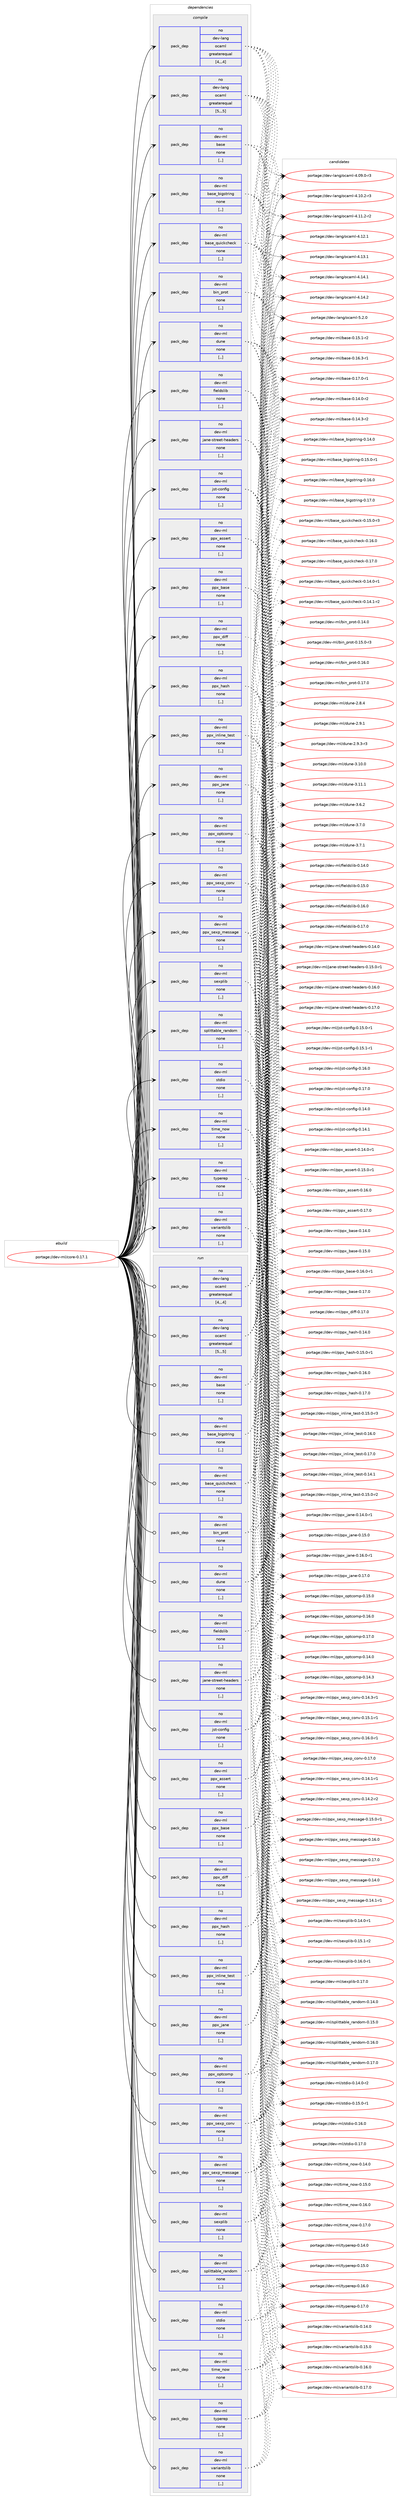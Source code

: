 digraph prolog {

# *************
# Graph options
# *************

newrank=true;
concentrate=true;
compound=true;
graph [rankdir=LR,fontname=Helvetica,fontsize=10,ranksep=1.5];#, ranksep=2.5, nodesep=0.2];
edge  [arrowhead=vee];
node  [fontname=Helvetica,fontsize=10];

# **********
# The ebuild
# **********

subgraph cluster_leftcol {
color=gray;
rank=same;
label=<<i>ebuild</i>>;
id [label="portage://dev-ml/core-0.17.1", color=red, width=4, href="../dev-ml/core-0.17.1.svg"];
}

# ****************
# The dependencies
# ****************

subgraph cluster_midcol {
color=gray;
label=<<i>dependencies</i>>;
subgraph cluster_compile {
fillcolor="#eeeeee";
style=filled;
label=<<i>compile</i>>;
subgraph pack85638 {
dependency115251 [label=<<TABLE BORDER="0" CELLBORDER="1" CELLSPACING="0" CELLPADDING="4" WIDTH="220"><TR><TD ROWSPAN="6" CELLPADDING="30">pack_dep</TD></TR><TR><TD WIDTH="110">no</TD></TR><TR><TD>dev-lang</TD></TR><TR><TD>ocaml</TD></TR><TR><TD>greaterequal</TD></TR><TR><TD>[4,,,4]</TD></TR></TABLE>>, shape=none, color=blue];
}
id:e -> dependency115251:w [weight=20,style="solid",arrowhead="vee"];
subgraph pack85639 {
dependency115252 [label=<<TABLE BORDER="0" CELLBORDER="1" CELLSPACING="0" CELLPADDING="4" WIDTH="220"><TR><TD ROWSPAN="6" CELLPADDING="30">pack_dep</TD></TR><TR><TD WIDTH="110">no</TD></TR><TR><TD>dev-lang</TD></TR><TR><TD>ocaml</TD></TR><TR><TD>greaterequal</TD></TR><TR><TD>[5,,,5]</TD></TR></TABLE>>, shape=none, color=blue];
}
id:e -> dependency115252:w [weight=20,style="solid",arrowhead="vee"];
subgraph pack85640 {
dependency115253 [label=<<TABLE BORDER="0" CELLBORDER="1" CELLSPACING="0" CELLPADDING="4" WIDTH="220"><TR><TD ROWSPAN="6" CELLPADDING="30">pack_dep</TD></TR><TR><TD WIDTH="110">no</TD></TR><TR><TD>dev-ml</TD></TR><TR><TD>base</TD></TR><TR><TD>none</TD></TR><TR><TD>[,,]</TD></TR></TABLE>>, shape=none, color=blue];
}
id:e -> dependency115253:w [weight=20,style="solid",arrowhead="vee"];
subgraph pack85641 {
dependency115254 [label=<<TABLE BORDER="0" CELLBORDER="1" CELLSPACING="0" CELLPADDING="4" WIDTH="220"><TR><TD ROWSPAN="6" CELLPADDING="30">pack_dep</TD></TR><TR><TD WIDTH="110">no</TD></TR><TR><TD>dev-ml</TD></TR><TR><TD>base_bigstring</TD></TR><TR><TD>none</TD></TR><TR><TD>[,,]</TD></TR></TABLE>>, shape=none, color=blue];
}
id:e -> dependency115254:w [weight=20,style="solid",arrowhead="vee"];
subgraph pack85642 {
dependency115255 [label=<<TABLE BORDER="0" CELLBORDER="1" CELLSPACING="0" CELLPADDING="4" WIDTH="220"><TR><TD ROWSPAN="6" CELLPADDING="30">pack_dep</TD></TR><TR><TD WIDTH="110">no</TD></TR><TR><TD>dev-ml</TD></TR><TR><TD>base_quickcheck</TD></TR><TR><TD>none</TD></TR><TR><TD>[,,]</TD></TR></TABLE>>, shape=none, color=blue];
}
id:e -> dependency115255:w [weight=20,style="solid",arrowhead="vee"];
subgraph pack85643 {
dependency115256 [label=<<TABLE BORDER="0" CELLBORDER="1" CELLSPACING="0" CELLPADDING="4" WIDTH="220"><TR><TD ROWSPAN="6" CELLPADDING="30">pack_dep</TD></TR><TR><TD WIDTH="110">no</TD></TR><TR><TD>dev-ml</TD></TR><TR><TD>bin_prot</TD></TR><TR><TD>none</TD></TR><TR><TD>[,,]</TD></TR></TABLE>>, shape=none, color=blue];
}
id:e -> dependency115256:w [weight=20,style="solid",arrowhead="vee"];
subgraph pack85644 {
dependency115257 [label=<<TABLE BORDER="0" CELLBORDER="1" CELLSPACING="0" CELLPADDING="4" WIDTH="220"><TR><TD ROWSPAN="6" CELLPADDING="30">pack_dep</TD></TR><TR><TD WIDTH="110">no</TD></TR><TR><TD>dev-ml</TD></TR><TR><TD>dune</TD></TR><TR><TD>none</TD></TR><TR><TD>[,,]</TD></TR></TABLE>>, shape=none, color=blue];
}
id:e -> dependency115257:w [weight=20,style="solid",arrowhead="vee"];
subgraph pack85645 {
dependency115258 [label=<<TABLE BORDER="0" CELLBORDER="1" CELLSPACING="0" CELLPADDING="4" WIDTH="220"><TR><TD ROWSPAN="6" CELLPADDING="30">pack_dep</TD></TR><TR><TD WIDTH="110">no</TD></TR><TR><TD>dev-ml</TD></TR><TR><TD>fieldslib</TD></TR><TR><TD>none</TD></TR><TR><TD>[,,]</TD></TR></TABLE>>, shape=none, color=blue];
}
id:e -> dependency115258:w [weight=20,style="solid",arrowhead="vee"];
subgraph pack85646 {
dependency115259 [label=<<TABLE BORDER="0" CELLBORDER="1" CELLSPACING="0" CELLPADDING="4" WIDTH="220"><TR><TD ROWSPAN="6" CELLPADDING="30">pack_dep</TD></TR><TR><TD WIDTH="110">no</TD></TR><TR><TD>dev-ml</TD></TR><TR><TD>jane-street-headers</TD></TR><TR><TD>none</TD></TR><TR><TD>[,,]</TD></TR></TABLE>>, shape=none, color=blue];
}
id:e -> dependency115259:w [weight=20,style="solid",arrowhead="vee"];
subgraph pack85647 {
dependency115260 [label=<<TABLE BORDER="0" CELLBORDER="1" CELLSPACING="0" CELLPADDING="4" WIDTH="220"><TR><TD ROWSPAN="6" CELLPADDING="30">pack_dep</TD></TR><TR><TD WIDTH="110">no</TD></TR><TR><TD>dev-ml</TD></TR><TR><TD>jst-config</TD></TR><TR><TD>none</TD></TR><TR><TD>[,,]</TD></TR></TABLE>>, shape=none, color=blue];
}
id:e -> dependency115260:w [weight=20,style="solid",arrowhead="vee"];
subgraph pack85648 {
dependency115261 [label=<<TABLE BORDER="0" CELLBORDER="1" CELLSPACING="0" CELLPADDING="4" WIDTH="220"><TR><TD ROWSPAN="6" CELLPADDING="30">pack_dep</TD></TR><TR><TD WIDTH="110">no</TD></TR><TR><TD>dev-ml</TD></TR><TR><TD>ppx_assert</TD></TR><TR><TD>none</TD></TR><TR><TD>[,,]</TD></TR></TABLE>>, shape=none, color=blue];
}
id:e -> dependency115261:w [weight=20,style="solid",arrowhead="vee"];
subgraph pack85649 {
dependency115262 [label=<<TABLE BORDER="0" CELLBORDER="1" CELLSPACING="0" CELLPADDING="4" WIDTH="220"><TR><TD ROWSPAN="6" CELLPADDING="30">pack_dep</TD></TR><TR><TD WIDTH="110">no</TD></TR><TR><TD>dev-ml</TD></TR><TR><TD>ppx_base</TD></TR><TR><TD>none</TD></TR><TR><TD>[,,]</TD></TR></TABLE>>, shape=none, color=blue];
}
id:e -> dependency115262:w [weight=20,style="solid",arrowhead="vee"];
subgraph pack85650 {
dependency115263 [label=<<TABLE BORDER="0" CELLBORDER="1" CELLSPACING="0" CELLPADDING="4" WIDTH="220"><TR><TD ROWSPAN="6" CELLPADDING="30">pack_dep</TD></TR><TR><TD WIDTH="110">no</TD></TR><TR><TD>dev-ml</TD></TR><TR><TD>ppx_diff</TD></TR><TR><TD>none</TD></TR><TR><TD>[,,]</TD></TR></TABLE>>, shape=none, color=blue];
}
id:e -> dependency115263:w [weight=20,style="solid",arrowhead="vee"];
subgraph pack85651 {
dependency115264 [label=<<TABLE BORDER="0" CELLBORDER="1" CELLSPACING="0" CELLPADDING="4" WIDTH="220"><TR><TD ROWSPAN="6" CELLPADDING="30">pack_dep</TD></TR><TR><TD WIDTH="110">no</TD></TR><TR><TD>dev-ml</TD></TR><TR><TD>ppx_hash</TD></TR><TR><TD>none</TD></TR><TR><TD>[,,]</TD></TR></TABLE>>, shape=none, color=blue];
}
id:e -> dependency115264:w [weight=20,style="solid",arrowhead="vee"];
subgraph pack85652 {
dependency115265 [label=<<TABLE BORDER="0" CELLBORDER="1" CELLSPACING="0" CELLPADDING="4" WIDTH="220"><TR><TD ROWSPAN="6" CELLPADDING="30">pack_dep</TD></TR><TR><TD WIDTH="110">no</TD></TR><TR><TD>dev-ml</TD></TR><TR><TD>ppx_inline_test</TD></TR><TR><TD>none</TD></TR><TR><TD>[,,]</TD></TR></TABLE>>, shape=none, color=blue];
}
id:e -> dependency115265:w [weight=20,style="solid",arrowhead="vee"];
subgraph pack85653 {
dependency115266 [label=<<TABLE BORDER="0" CELLBORDER="1" CELLSPACING="0" CELLPADDING="4" WIDTH="220"><TR><TD ROWSPAN="6" CELLPADDING="30">pack_dep</TD></TR><TR><TD WIDTH="110">no</TD></TR><TR><TD>dev-ml</TD></TR><TR><TD>ppx_jane</TD></TR><TR><TD>none</TD></TR><TR><TD>[,,]</TD></TR></TABLE>>, shape=none, color=blue];
}
id:e -> dependency115266:w [weight=20,style="solid",arrowhead="vee"];
subgraph pack85654 {
dependency115267 [label=<<TABLE BORDER="0" CELLBORDER="1" CELLSPACING="0" CELLPADDING="4" WIDTH="220"><TR><TD ROWSPAN="6" CELLPADDING="30">pack_dep</TD></TR><TR><TD WIDTH="110">no</TD></TR><TR><TD>dev-ml</TD></TR><TR><TD>ppx_optcomp</TD></TR><TR><TD>none</TD></TR><TR><TD>[,,]</TD></TR></TABLE>>, shape=none, color=blue];
}
id:e -> dependency115267:w [weight=20,style="solid",arrowhead="vee"];
subgraph pack85655 {
dependency115268 [label=<<TABLE BORDER="0" CELLBORDER="1" CELLSPACING="0" CELLPADDING="4" WIDTH="220"><TR><TD ROWSPAN="6" CELLPADDING="30">pack_dep</TD></TR><TR><TD WIDTH="110">no</TD></TR><TR><TD>dev-ml</TD></TR><TR><TD>ppx_sexp_conv</TD></TR><TR><TD>none</TD></TR><TR><TD>[,,]</TD></TR></TABLE>>, shape=none, color=blue];
}
id:e -> dependency115268:w [weight=20,style="solid",arrowhead="vee"];
subgraph pack85656 {
dependency115269 [label=<<TABLE BORDER="0" CELLBORDER="1" CELLSPACING="0" CELLPADDING="4" WIDTH="220"><TR><TD ROWSPAN="6" CELLPADDING="30">pack_dep</TD></TR><TR><TD WIDTH="110">no</TD></TR><TR><TD>dev-ml</TD></TR><TR><TD>ppx_sexp_message</TD></TR><TR><TD>none</TD></TR><TR><TD>[,,]</TD></TR></TABLE>>, shape=none, color=blue];
}
id:e -> dependency115269:w [weight=20,style="solid",arrowhead="vee"];
subgraph pack85657 {
dependency115270 [label=<<TABLE BORDER="0" CELLBORDER="1" CELLSPACING="0" CELLPADDING="4" WIDTH="220"><TR><TD ROWSPAN="6" CELLPADDING="30">pack_dep</TD></TR><TR><TD WIDTH="110">no</TD></TR><TR><TD>dev-ml</TD></TR><TR><TD>sexplib</TD></TR><TR><TD>none</TD></TR><TR><TD>[,,]</TD></TR></TABLE>>, shape=none, color=blue];
}
id:e -> dependency115270:w [weight=20,style="solid",arrowhead="vee"];
subgraph pack85658 {
dependency115271 [label=<<TABLE BORDER="0" CELLBORDER="1" CELLSPACING="0" CELLPADDING="4" WIDTH="220"><TR><TD ROWSPAN="6" CELLPADDING="30">pack_dep</TD></TR><TR><TD WIDTH="110">no</TD></TR><TR><TD>dev-ml</TD></TR><TR><TD>splittable_random</TD></TR><TR><TD>none</TD></TR><TR><TD>[,,]</TD></TR></TABLE>>, shape=none, color=blue];
}
id:e -> dependency115271:w [weight=20,style="solid",arrowhead="vee"];
subgraph pack85659 {
dependency115272 [label=<<TABLE BORDER="0" CELLBORDER="1" CELLSPACING="0" CELLPADDING="4" WIDTH="220"><TR><TD ROWSPAN="6" CELLPADDING="30">pack_dep</TD></TR><TR><TD WIDTH="110">no</TD></TR><TR><TD>dev-ml</TD></TR><TR><TD>stdio</TD></TR><TR><TD>none</TD></TR><TR><TD>[,,]</TD></TR></TABLE>>, shape=none, color=blue];
}
id:e -> dependency115272:w [weight=20,style="solid",arrowhead="vee"];
subgraph pack85660 {
dependency115273 [label=<<TABLE BORDER="0" CELLBORDER="1" CELLSPACING="0" CELLPADDING="4" WIDTH="220"><TR><TD ROWSPAN="6" CELLPADDING="30">pack_dep</TD></TR><TR><TD WIDTH="110">no</TD></TR><TR><TD>dev-ml</TD></TR><TR><TD>time_now</TD></TR><TR><TD>none</TD></TR><TR><TD>[,,]</TD></TR></TABLE>>, shape=none, color=blue];
}
id:e -> dependency115273:w [weight=20,style="solid",arrowhead="vee"];
subgraph pack85661 {
dependency115274 [label=<<TABLE BORDER="0" CELLBORDER="1" CELLSPACING="0" CELLPADDING="4" WIDTH="220"><TR><TD ROWSPAN="6" CELLPADDING="30">pack_dep</TD></TR><TR><TD WIDTH="110">no</TD></TR><TR><TD>dev-ml</TD></TR><TR><TD>typerep</TD></TR><TR><TD>none</TD></TR><TR><TD>[,,]</TD></TR></TABLE>>, shape=none, color=blue];
}
id:e -> dependency115274:w [weight=20,style="solid",arrowhead="vee"];
subgraph pack85662 {
dependency115275 [label=<<TABLE BORDER="0" CELLBORDER="1" CELLSPACING="0" CELLPADDING="4" WIDTH="220"><TR><TD ROWSPAN="6" CELLPADDING="30">pack_dep</TD></TR><TR><TD WIDTH="110">no</TD></TR><TR><TD>dev-ml</TD></TR><TR><TD>variantslib</TD></TR><TR><TD>none</TD></TR><TR><TD>[,,]</TD></TR></TABLE>>, shape=none, color=blue];
}
id:e -> dependency115275:w [weight=20,style="solid",arrowhead="vee"];
}
subgraph cluster_compileandrun {
fillcolor="#eeeeee";
style=filled;
label=<<i>compile and run</i>>;
}
subgraph cluster_run {
fillcolor="#eeeeee";
style=filled;
label=<<i>run</i>>;
subgraph pack85663 {
dependency115276 [label=<<TABLE BORDER="0" CELLBORDER="1" CELLSPACING="0" CELLPADDING="4" WIDTH="220"><TR><TD ROWSPAN="6" CELLPADDING="30">pack_dep</TD></TR><TR><TD WIDTH="110">no</TD></TR><TR><TD>dev-lang</TD></TR><TR><TD>ocaml</TD></TR><TR><TD>greaterequal</TD></TR><TR><TD>[4,,,4]</TD></TR></TABLE>>, shape=none, color=blue];
}
id:e -> dependency115276:w [weight=20,style="solid",arrowhead="odot"];
subgraph pack85664 {
dependency115277 [label=<<TABLE BORDER="0" CELLBORDER="1" CELLSPACING="0" CELLPADDING="4" WIDTH="220"><TR><TD ROWSPAN="6" CELLPADDING="30">pack_dep</TD></TR><TR><TD WIDTH="110">no</TD></TR><TR><TD>dev-lang</TD></TR><TR><TD>ocaml</TD></TR><TR><TD>greaterequal</TD></TR><TR><TD>[5,,,5]</TD></TR></TABLE>>, shape=none, color=blue];
}
id:e -> dependency115277:w [weight=20,style="solid",arrowhead="odot"];
subgraph pack85665 {
dependency115278 [label=<<TABLE BORDER="0" CELLBORDER="1" CELLSPACING="0" CELLPADDING="4" WIDTH="220"><TR><TD ROWSPAN="6" CELLPADDING="30">pack_dep</TD></TR><TR><TD WIDTH="110">no</TD></TR><TR><TD>dev-ml</TD></TR><TR><TD>base</TD></TR><TR><TD>none</TD></TR><TR><TD>[,,]</TD></TR></TABLE>>, shape=none, color=blue];
}
id:e -> dependency115278:w [weight=20,style="solid",arrowhead="odot"];
subgraph pack85666 {
dependency115279 [label=<<TABLE BORDER="0" CELLBORDER="1" CELLSPACING="0" CELLPADDING="4" WIDTH="220"><TR><TD ROWSPAN="6" CELLPADDING="30">pack_dep</TD></TR><TR><TD WIDTH="110">no</TD></TR><TR><TD>dev-ml</TD></TR><TR><TD>base_bigstring</TD></TR><TR><TD>none</TD></TR><TR><TD>[,,]</TD></TR></TABLE>>, shape=none, color=blue];
}
id:e -> dependency115279:w [weight=20,style="solid",arrowhead="odot"];
subgraph pack85667 {
dependency115280 [label=<<TABLE BORDER="0" CELLBORDER="1" CELLSPACING="0" CELLPADDING="4" WIDTH="220"><TR><TD ROWSPAN="6" CELLPADDING="30">pack_dep</TD></TR><TR><TD WIDTH="110">no</TD></TR><TR><TD>dev-ml</TD></TR><TR><TD>base_quickcheck</TD></TR><TR><TD>none</TD></TR><TR><TD>[,,]</TD></TR></TABLE>>, shape=none, color=blue];
}
id:e -> dependency115280:w [weight=20,style="solid",arrowhead="odot"];
subgraph pack85668 {
dependency115281 [label=<<TABLE BORDER="0" CELLBORDER="1" CELLSPACING="0" CELLPADDING="4" WIDTH="220"><TR><TD ROWSPAN="6" CELLPADDING="30">pack_dep</TD></TR><TR><TD WIDTH="110">no</TD></TR><TR><TD>dev-ml</TD></TR><TR><TD>bin_prot</TD></TR><TR><TD>none</TD></TR><TR><TD>[,,]</TD></TR></TABLE>>, shape=none, color=blue];
}
id:e -> dependency115281:w [weight=20,style="solid",arrowhead="odot"];
subgraph pack85669 {
dependency115282 [label=<<TABLE BORDER="0" CELLBORDER="1" CELLSPACING="0" CELLPADDING="4" WIDTH="220"><TR><TD ROWSPAN="6" CELLPADDING="30">pack_dep</TD></TR><TR><TD WIDTH="110">no</TD></TR><TR><TD>dev-ml</TD></TR><TR><TD>dune</TD></TR><TR><TD>none</TD></TR><TR><TD>[,,]</TD></TR></TABLE>>, shape=none, color=blue];
}
id:e -> dependency115282:w [weight=20,style="solid",arrowhead="odot"];
subgraph pack85670 {
dependency115283 [label=<<TABLE BORDER="0" CELLBORDER="1" CELLSPACING="0" CELLPADDING="4" WIDTH="220"><TR><TD ROWSPAN="6" CELLPADDING="30">pack_dep</TD></TR><TR><TD WIDTH="110">no</TD></TR><TR><TD>dev-ml</TD></TR><TR><TD>fieldslib</TD></TR><TR><TD>none</TD></TR><TR><TD>[,,]</TD></TR></TABLE>>, shape=none, color=blue];
}
id:e -> dependency115283:w [weight=20,style="solid",arrowhead="odot"];
subgraph pack85671 {
dependency115284 [label=<<TABLE BORDER="0" CELLBORDER="1" CELLSPACING="0" CELLPADDING="4" WIDTH="220"><TR><TD ROWSPAN="6" CELLPADDING="30">pack_dep</TD></TR><TR><TD WIDTH="110">no</TD></TR><TR><TD>dev-ml</TD></TR><TR><TD>jane-street-headers</TD></TR><TR><TD>none</TD></TR><TR><TD>[,,]</TD></TR></TABLE>>, shape=none, color=blue];
}
id:e -> dependency115284:w [weight=20,style="solid",arrowhead="odot"];
subgraph pack85672 {
dependency115285 [label=<<TABLE BORDER="0" CELLBORDER="1" CELLSPACING="0" CELLPADDING="4" WIDTH="220"><TR><TD ROWSPAN="6" CELLPADDING="30">pack_dep</TD></TR><TR><TD WIDTH="110">no</TD></TR><TR><TD>dev-ml</TD></TR><TR><TD>jst-config</TD></TR><TR><TD>none</TD></TR><TR><TD>[,,]</TD></TR></TABLE>>, shape=none, color=blue];
}
id:e -> dependency115285:w [weight=20,style="solid",arrowhead="odot"];
subgraph pack85673 {
dependency115286 [label=<<TABLE BORDER="0" CELLBORDER="1" CELLSPACING="0" CELLPADDING="4" WIDTH="220"><TR><TD ROWSPAN="6" CELLPADDING="30">pack_dep</TD></TR><TR><TD WIDTH="110">no</TD></TR><TR><TD>dev-ml</TD></TR><TR><TD>ppx_assert</TD></TR><TR><TD>none</TD></TR><TR><TD>[,,]</TD></TR></TABLE>>, shape=none, color=blue];
}
id:e -> dependency115286:w [weight=20,style="solid",arrowhead="odot"];
subgraph pack85674 {
dependency115287 [label=<<TABLE BORDER="0" CELLBORDER="1" CELLSPACING="0" CELLPADDING="4" WIDTH="220"><TR><TD ROWSPAN="6" CELLPADDING="30">pack_dep</TD></TR><TR><TD WIDTH="110">no</TD></TR><TR><TD>dev-ml</TD></TR><TR><TD>ppx_base</TD></TR><TR><TD>none</TD></TR><TR><TD>[,,]</TD></TR></TABLE>>, shape=none, color=blue];
}
id:e -> dependency115287:w [weight=20,style="solid",arrowhead="odot"];
subgraph pack85675 {
dependency115288 [label=<<TABLE BORDER="0" CELLBORDER="1" CELLSPACING="0" CELLPADDING="4" WIDTH="220"><TR><TD ROWSPAN="6" CELLPADDING="30">pack_dep</TD></TR><TR><TD WIDTH="110">no</TD></TR><TR><TD>dev-ml</TD></TR><TR><TD>ppx_diff</TD></TR><TR><TD>none</TD></TR><TR><TD>[,,]</TD></TR></TABLE>>, shape=none, color=blue];
}
id:e -> dependency115288:w [weight=20,style="solid",arrowhead="odot"];
subgraph pack85676 {
dependency115289 [label=<<TABLE BORDER="0" CELLBORDER="1" CELLSPACING="0" CELLPADDING="4" WIDTH="220"><TR><TD ROWSPAN="6" CELLPADDING="30">pack_dep</TD></TR><TR><TD WIDTH="110">no</TD></TR><TR><TD>dev-ml</TD></TR><TR><TD>ppx_hash</TD></TR><TR><TD>none</TD></TR><TR><TD>[,,]</TD></TR></TABLE>>, shape=none, color=blue];
}
id:e -> dependency115289:w [weight=20,style="solid",arrowhead="odot"];
subgraph pack85677 {
dependency115290 [label=<<TABLE BORDER="0" CELLBORDER="1" CELLSPACING="0" CELLPADDING="4" WIDTH="220"><TR><TD ROWSPAN="6" CELLPADDING="30">pack_dep</TD></TR><TR><TD WIDTH="110">no</TD></TR><TR><TD>dev-ml</TD></TR><TR><TD>ppx_inline_test</TD></TR><TR><TD>none</TD></TR><TR><TD>[,,]</TD></TR></TABLE>>, shape=none, color=blue];
}
id:e -> dependency115290:w [weight=20,style="solid",arrowhead="odot"];
subgraph pack85678 {
dependency115291 [label=<<TABLE BORDER="0" CELLBORDER="1" CELLSPACING="0" CELLPADDING="4" WIDTH="220"><TR><TD ROWSPAN="6" CELLPADDING="30">pack_dep</TD></TR><TR><TD WIDTH="110">no</TD></TR><TR><TD>dev-ml</TD></TR><TR><TD>ppx_jane</TD></TR><TR><TD>none</TD></TR><TR><TD>[,,]</TD></TR></TABLE>>, shape=none, color=blue];
}
id:e -> dependency115291:w [weight=20,style="solid",arrowhead="odot"];
subgraph pack85679 {
dependency115292 [label=<<TABLE BORDER="0" CELLBORDER="1" CELLSPACING="0" CELLPADDING="4" WIDTH="220"><TR><TD ROWSPAN="6" CELLPADDING="30">pack_dep</TD></TR><TR><TD WIDTH="110">no</TD></TR><TR><TD>dev-ml</TD></TR><TR><TD>ppx_optcomp</TD></TR><TR><TD>none</TD></TR><TR><TD>[,,]</TD></TR></TABLE>>, shape=none, color=blue];
}
id:e -> dependency115292:w [weight=20,style="solid",arrowhead="odot"];
subgraph pack85680 {
dependency115293 [label=<<TABLE BORDER="0" CELLBORDER="1" CELLSPACING="0" CELLPADDING="4" WIDTH="220"><TR><TD ROWSPAN="6" CELLPADDING="30">pack_dep</TD></TR><TR><TD WIDTH="110">no</TD></TR><TR><TD>dev-ml</TD></TR><TR><TD>ppx_sexp_conv</TD></TR><TR><TD>none</TD></TR><TR><TD>[,,]</TD></TR></TABLE>>, shape=none, color=blue];
}
id:e -> dependency115293:w [weight=20,style="solid",arrowhead="odot"];
subgraph pack85681 {
dependency115294 [label=<<TABLE BORDER="0" CELLBORDER="1" CELLSPACING="0" CELLPADDING="4" WIDTH="220"><TR><TD ROWSPAN="6" CELLPADDING="30">pack_dep</TD></TR><TR><TD WIDTH="110">no</TD></TR><TR><TD>dev-ml</TD></TR><TR><TD>ppx_sexp_message</TD></TR><TR><TD>none</TD></TR><TR><TD>[,,]</TD></TR></TABLE>>, shape=none, color=blue];
}
id:e -> dependency115294:w [weight=20,style="solid",arrowhead="odot"];
subgraph pack85682 {
dependency115295 [label=<<TABLE BORDER="0" CELLBORDER="1" CELLSPACING="0" CELLPADDING="4" WIDTH="220"><TR><TD ROWSPAN="6" CELLPADDING="30">pack_dep</TD></TR><TR><TD WIDTH="110">no</TD></TR><TR><TD>dev-ml</TD></TR><TR><TD>sexplib</TD></TR><TR><TD>none</TD></TR><TR><TD>[,,]</TD></TR></TABLE>>, shape=none, color=blue];
}
id:e -> dependency115295:w [weight=20,style="solid",arrowhead="odot"];
subgraph pack85683 {
dependency115296 [label=<<TABLE BORDER="0" CELLBORDER="1" CELLSPACING="0" CELLPADDING="4" WIDTH="220"><TR><TD ROWSPAN="6" CELLPADDING="30">pack_dep</TD></TR><TR><TD WIDTH="110">no</TD></TR><TR><TD>dev-ml</TD></TR><TR><TD>splittable_random</TD></TR><TR><TD>none</TD></TR><TR><TD>[,,]</TD></TR></TABLE>>, shape=none, color=blue];
}
id:e -> dependency115296:w [weight=20,style="solid",arrowhead="odot"];
subgraph pack85684 {
dependency115297 [label=<<TABLE BORDER="0" CELLBORDER="1" CELLSPACING="0" CELLPADDING="4" WIDTH="220"><TR><TD ROWSPAN="6" CELLPADDING="30">pack_dep</TD></TR><TR><TD WIDTH="110">no</TD></TR><TR><TD>dev-ml</TD></TR><TR><TD>stdio</TD></TR><TR><TD>none</TD></TR><TR><TD>[,,]</TD></TR></TABLE>>, shape=none, color=blue];
}
id:e -> dependency115297:w [weight=20,style="solid",arrowhead="odot"];
subgraph pack85685 {
dependency115298 [label=<<TABLE BORDER="0" CELLBORDER="1" CELLSPACING="0" CELLPADDING="4" WIDTH="220"><TR><TD ROWSPAN="6" CELLPADDING="30">pack_dep</TD></TR><TR><TD WIDTH="110">no</TD></TR><TR><TD>dev-ml</TD></TR><TR><TD>time_now</TD></TR><TR><TD>none</TD></TR><TR><TD>[,,]</TD></TR></TABLE>>, shape=none, color=blue];
}
id:e -> dependency115298:w [weight=20,style="solid",arrowhead="odot"];
subgraph pack85686 {
dependency115299 [label=<<TABLE BORDER="0" CELLBORDER="1" CELLSPACING="0" CELLPADDING="4" WIDTH="220"><TR><TD ROWSPAN="6" CELLPADDING="30">pack_dep</TD></TR><TR><TD WIDTH="110">no</TD></TR><TR><TD>dev-ml</TD></TR><TR><TD>typerep</TD></TR><TR><TD>none</TD></TR><TR><TD>[,,]</TD></TR></TABLE>>, shape=none, color=blue];
}
id:e -> dependency115299:w [weight=20,style="solid",arrowhead="odot"];
subgraph pack85687 {
dependency115300 [label=<<TABLE BORDER="0" CELLBORDER="1" CELLSPACING="0" CELLPADDING="4" WIDTH="220"><TR><TD ROWSPAN="6" CELLPADDING="30">pack_dep</TD></TR><TR><TD WIDTH="110">no</TD></TR><TR><TD>dev-ml</TD></TR><TR><TD>variantslib</TD></TR><TR><TD>none</TD></TR><TR><TD>[,,]</TD></TR></TABLE>>, shape=none, color=blue];
}
id:e -> dependency115300:w [weight=20,style="solid",arrowhead="odot"];
}
}

# **************
# The candidates
# **************

subgraph cluster_choices {
rank=same;
color=gray;
label=<<i>candidates</i>>;

subgraph choice85638 {
color=black;
nodesep=1;
choice1001011184510897110103471119997109108455246485746484511451 [label="portage://dev-lang/ocaml-4.09.0-r3", color=red, width=4,href="../dev-lang/ocaml-4.09.0-r3.svg"];
choice1001011184510897110103471119997109108455246494846504511451 [label="portage://dev-lang/ocaml-4.10.2-r3", color=red, width=4,href="../dev-lang/ocaml-4.10.2-r3.svg"];
choice1001011184510897110103471119997109108455246494946504511450 [label="portage://dev-lang/ocaml-4.11.2-r2", color=red, width=4,href="../dev-lang/ocaml-4.11.2-r2.svg"];
choice100101118451089711010347111999710910845524649504649 [label="portage://dev-lang/ocaml-4.12.1", color=red, width=4,href="../dev-lang/ocaml-4.12.1.svg"];
choice100101118451089711010347111999710910845524649514649 [label="portage://dev-lang/ocaml-4.13.1", color=red, width=4,href="../dev-lang/ocaml-4.13.1.svg"];
choice100101118451089711010347111999710910845524649524649 [label="portage://dev-lang/ocaml-4.14.1", color=red, width=4,href="../dev-lang/ocaml-4.14.1.svg"];
choice100101118451089711010347111999710910845524649524650 [label="portage://dev-lang/ocaml-4.14.2", color=red, width=4,href="../dev-lang/ocaml-4.14.2.svg"];
choice1001011184510897110103471119997109108455346504648 [label="portage://dev-lang/ocaml-5.2.0", color=red, width=4,href="../dev-lang/ocaml-5.2.0.svg"];
dependency115251:e -> choice1001011184510897110103471119997109108455246485746484511451:w [style=dotted,weight="100"];
dependency115251:e -> choice1001011184510897110103471119997109108455246494846504511451:w [style=dotted,weight="100"];
dependency115251:e -> choice1001011184510897110103471119997109108455246494946504511450:w [style=dotted,weight="100"];
dependency115251:e -> choice100101118451089711010347111999710910845524649504649:w [style=dotted,weight="100"];
dependency115251:e -> choice100101118451089711010347111999710910845524649514649:w [style=dotted,weight="100"];
dependency115251:e -> choice100101118451089711010347111999710910845524649524649:w [style=dotted,weight="100"];
dependency115251:e -> choice100101118451089711010347111999710910845524649524650:w [style=dotted,weight="100"];
dependency115251:e -> choice1001011184510897110103471119997109108455346504648:w [style=dotted,weight="100"];
}
subgraph choice85639 {
color=black;
nodesep=1;
choice1001011184510897110103471119997109108455246485746484511451 [label="portage://dev-lang/ocaml-4.09.0-r3", color=red, width=4,href="../dev-lang/ocaml-4.09.0-r3.svg"];
choice1001011184510897110103471119997109108455246494846504511451 [label="portage://dev-lang/ocaml-4.10.2-r3", color=red, width=4,href="../dev-lang/ocaml-4.10.2-r3.svg"];
choice1001011184510897110103471119997109108455246494946504511450 [label="portage://dev-lang/ocaml-4.11.2-r2", color=red, width=4,href="../dev-lang/ocaml-4.11.2-r2.svg"];
choice100101118451089711010347111999710910845524649504649 [label="portage://dev-lang/ocaml-4.12.1", color=red, width=4,href="../dev-lang/ocaml-4.12.1.svg"];
choice100101118451089711010347111999710910845524649514649 [label="portage://dev-lang/ocaml-4.13.1", color=red, width=4,href="../dev-lang/ocaml-4.13.1.svg"];
choice100101118451089711010347111999710910845524649524649 [label="portage://dev-lang/ocaml-4.14.1", color=red, width=4,href="../dev-lang/ocaml-4.14.1.svg"];
choice100101118451089711010347111999710910845524649524650 [label="portage://dev-lang/ocaml-4.14.2", color=red, width=4,href="../dev-lang/ocaml-4.14.2.svg"];
choice1001011184510897110103471119997109108455346504648 [label="portage://dev-lang/ocaml-5.2.0", color=red, width=4,href="../dev-lang/ocaml-5.2.0.svg"];
dependency115252:e -> choice1001011184510897110103471119997109108455246485746484511451:w [style=dotted,weight="100"];
dependency115252:e -> choice1001011184510897110103471119997109108455246494846504511451:w [style=dotted,weight="100"];
dependency115252:e -> choice1001011184510897110103471119997109108455246494946504511450:w [style=dotted,weight="100"];
dependency115252:e -> choice100101118451089711010347111999710910845524649504649:w [style=dotted,weight="100"];
dependency115252:e -> choice100101118451089711010347111999710910845524649514649:w [style=dotted,weight="100"];
dependency115252:e -> choice100101118451089711010347111999710910845524649524649:w [style=dotted,weight="100"];
dependency115252:e -> choice100101118451089711010347111999710910845524649524650:w [style=dotted,weight="100"];
dependency115252:e -> choice1001011184510897110103471119997109108455346504648:w [style=dotted,weight="100"];
}
subgraph choice85640 {
color=black;
nodesep=1;
choice10010111845109108479897115101454846495246484511450 [label="portage://dev-ml/base-0.14.0-r2", color=red, width=4,href="../dev-ml/base-0.14.0-r2.svg"];
choice10010111845109108479897115101454846495246514511450 [label="portage://dev-ml/base-0.14.3-r2", color=red, width=4,href="../dev-ml/base-0.14.3-r2.svg"];
choice10010111845109108479897115101454846495346494511450 [label="portage://dev-ml/base-0.15.1-r2", color=red, width=4,href="../dev-ml/base-0.15.1-r2.svg"];
choice10010111845109108479897115101454846495446514511449 [label="portage://dev-ml/base-0.16.3-r1", color=red, width=4,href="../dev-ml/base-0.16.3-r1.svg"];
choice10010111845109108479897115101454846495546484511449 [label="portage://dev-ml/base-0.17.0-r1", color=red, width=4,href="../dev-ml/base-0.17.0-r1.svg"];
dependency115253:e -> choice10010111845109108479897115101454846495246484511450:w [style=dotted,weight="100"];
dependency115253:e -> choice10010111845109108479897115101454846495246514511450:w [style=dotted,weight="100"];
dependency115253:e -> choice10010111845109108479897115101454846495346494511450:w [style=dotted,weight="100"];
dependency115253:e -> choice10010111845109108479897115101454846495446514511449:w [style=dotted,weight="100"];
dependency115253:e -> choice10010111845109108479897115101454846495546484511449:w [style=dotted,weight="100"];
}
subgraph choice85641 {
color=black;
nodesep=1;
choice10010111845109108479897115101959810510311511611410511010345484649524648 [label="portage://dev-ml/base_bigstring-0.14.0", color=red, width=4,href="../dev-ml/base_bigstring-0.14.0.svg"];
choice100101118451091084798971151019598105103115116114105110103454846495346484511449 [label="portage://dev-ml/base_bigstring-0.15.0-r1", color=red, width=4,href="../dev-ml/base_bigstring-0.15.0-r1.svg"];
choice10010111845109108479897115101959810510311511611410511010345484649544648 [label="portage://dev-ml/base_bigstring-0.16.0", color=red, width=4,href="../dev-ml/base_bigstring-0.16.0.svg"];
choice10010111845109108479897115101959810510311511611410511010345484649554648 [label="portage://dev-ml/base_bigstring-0.17.0", color=red, width=4,href="../dev-ml/base_bigstring-0.17.0.svg"];
dependency115254:e -> choice10010111845109108479897115101959810510311511611410511010345484649524648:w [style=dotted,weight="100"];
dependency115254:e -> choice100101118451091084798971151019598105103115116114105110103454846495346484511449:w [style=dotted,weight="100"];
dependency115254:e -> choice10010111845109108479897115101959810510311511611410511010345484649544648:w [style=dotted,weight="100"];
dependency115254:e -> choice10010111845109108479897115101959810510311511611410511010345484649554648:w [style=dotted,weight="100"];
}
subgraph choice85642 {
color=black;
nodesep=1;
choice1001011184510910847989711510195113117105991079910410199107454846495246484511449 [label="portage://dev-ml/base_quickcheck-0.14.0-r1", color=red, width=4,href="../dev-ml/base_quickcheck-0.14.0-r1.svg"];
choice1001011184510910847989711510195113117105991079910410199107454846495246494511450 [label="portage://dev-ml/base_quickcheck-0.14.1-r2", color=red, width=4,href="../dev-ml/base_quickcheck-0.14.1-r2.svg"];
choice1001011184510910847989711510195113117105991079910410199107454846495346484511451 [label="portage://dev-ml/base_quickcheck-0.15.0-r3", color=red, width=4,href="../dev-ml/base_quickcheck-0.15.0-r3.svg"];
choice100101118451091084798971151019511311710599107991041019910745484649544648 [label="portage://dev-ml/base_quickcheck-0.16.0", color=red, width=4,href="../dev-ml/base_quickcheck-0.16.0.svg"];
choice100101118451091084798971151019511311710599107991041019910745484649554648 [label="portage://dev-ml/base_quickcheck-0.17.0", color=red, width=4,href="../dev-ml/base_quickcheck-0.17.0.svg"];
dependency115255:e -> choice1001011184510910847989711510195113117105991079910410199107454846495246484511449:w [style=dotted,weight="100"];
dependency115255:e -> choice1001011184510910847989711510195113117105991079910410199107454846495246494511450:w [style=dotted,weight="100"];
dependency115255:e -> choice1001011184510910847989711510195113117105991079910410199107454846495346484511451:w [style=dotted,weight="100"];
dependency115255:e -> choice100101118451091084798971151019511311710599107991041019910745484649544648:w [style=dotted,weight="100"];
dependency115255:e -> choice100101118451091084798971151019511311710599107991041019910745484649554648:w [style=dotted,weight="100"];
}
subgraph choice85643 {
color=black;
nodesep=1;
choice1001011184510910847981051109511211411111645484649524648 [label="portage://dev-ml/bin_prot-0.14.0", color=red, width=4,href="../dev-ml/bin_prot-0.14.0.svg"];
choice10010111845109108479810511095112114111116454846495346484511451 [label="portage://dev-ml/bin_prot-0.15.0-r3", color=red, width=4,href="../dev-ml/bin_prot-0.15.0-r3.svg"];
choice1001011184510910847981051109511211411111645484649544648 [label="portage://dev-ml/bin_prot-0.16.0", color=red, width=4,href="../dev-ml/bin_prot-0.16.0.svg"];
choice1001011184510910847981051109511211411111645484649554648 [label="portage://dev-ml/bin_prot-0.17.0", color=red, width=4,href="../dev-ml/bin_prot-0.17.0.svg"];
dependency115256:e -> choice1001011184510910847981051109511211411111645484649524648:w [style=dotted,weight="100"];
dependency115256:e -> choice10010111845109108479810511095112114111116454846495346484511451:w [style=dotted,weight="100"];
dependency115256:e -> choice1001011184510910847981051109511211411111645484649544648:w [style=dotted,weight="100"];
dependency115256:e -> choice1001011184510910847981051109511211411111645484649554648:w [style=dotted,weight="100"];
}
subgraph choice85644 {
color=black;
nodesep=1;
choice1001011184510910847100117110101455046564652 [label="portage://dev-ml/dune-2.8.4", color=red, width=4,href="../dev-ml/dune-2.8.4.svg"];
choice1001011184510910847100117110101455046574649 [label="portage://dev-ml/dune-2.9.1", color=red, width=4,href="../dev-ml/dune-2.9.1.svg"];
choice10010111845109108471001171101014550465746514511451 [label="portage://dev-ml/dune-2.9.3-r3", color=red, width=4,href="../dev-ml/dune-2.9.3-r3.svg"];
choice100101118451091084710011711010145514649484648 [label="portage://dev-ml/dune-3.10.0", color=red, width=4,href="../dev-ml/dune-3.10.0.svg"];
choice100101118451091084710011711010145514649494649 [label="portage://dev-ml/dune-3.11.1", color=red, width=4,href="../dev-ml/dune-3.11.1.svg"];
choice1001011184510910847100117110101455146544650 [label="portage://dev-ml/dune-3.6.2", color=red, width=4,href="../dev-ml/dune-3.6.2.svg"];
choice1001011184510910847100117110101455146554648 [label="portage://dev-ml/dune-3.7.0", color=red, width=4,href="../dev-ml/dune-3.7.0.svg"];
choice1001011184510910847100117110101455146554649 [label="portage://dev-ml/dune-3.7.1", color=red, width=4,href="../dev-ml/dune-3.7.1.svg"];
dependency115257:e -> choice1001011184510910847100117110101455046564652:w [style=dotted,weight="100"];
dependency115257:e -> choice1001011184510910847100117110101455046574649:w [style=dotted,weight="100"];
dependency115257:e -> choice10010111845109108471001171101014550465746514511451:w [style=dotted,weight="100"];
dependency115257:e -> choice100101118451091084710011711010145514649484648:w [style=dotted,weight="100"];
dependency115257:e -> choice100101118451091084710011711010145514649494649:w [style=dotted,weight="100"];
dependency115257:e -> choice1001011184510910847100117110101455146544650:w [style=dotted,weight="100"];
dependency115257:e -> choice1001011184510910847100117110101455146554648:w [style=dotted,weight="100"];
dependency115257:e -> choice1001011184510910847100117110101455146554649:w [style=dotted,weight="100"];
}
subgraph choice85645 {
color=black;
nodesep=1;
choice10010111845109108471021051011081001151081059845484649524648 [label="portage://dev-ml/fieldslib-0.14.0", color=red, width=4,href="../dev-ml/fieldslib-0.14.0.svg"];
choice10010111845109108471021051011081001151081059845484649534648 [label="portage://dev-ml/fieldslib-0.15.0", color=red, width=4,href="../dev-ml/fieldslib-0.15.0.svg"];
choice10010111845109108471021051011081001151081059845484649544648 [label="portage://dev-ml/fieldslib-0.16.0", color=red, width=4,href="../dev-ml/fieldslib-0.16.0.svg"];
choice10010111845109108471021051011081001151081059845484649554648 [label="portage://dev-ml/fieldslib-0.17.0", color=red, width=4,href="../dev-ml/fieldslib-0.17.0.svg"];
dependency115258:e -> choice10010111845109108471021051011081001151081059845484649524648:w [style=dotted,weight="100"];
dependency115258:e -> choice10010111845109108471021051011081001151081059845484649534648:w [style=dotted,weight="100"];
dependency115258:e -> choice10010111845109108471021051011081001151081059845484649544648:w [style=dotted,weight="100"];
dependency115258:e -> choice10010111845109108471021051011081001151081059845484649554648:w [style=dotted,weight="100"];
}
subgraph choice85646 {
color=black;
nodesep=1;
choice10010111845109108471069711010145115116114101101116451041019710010111411545484649524648 [label="portage://dev-ml/jane-street-headers-0.14.0", color=red, width=4,href="../dev-ml/jane-street-headers-0.14.0.svg"];
choice100101118451091084710697110101451151161141011011164510410197100101114115454846495346484511449 [label="portage://dev-ml/jane-street-headers-0.15.0-r1", color=red, width=4,href="../dev-ml/jane-street-headers-0.15.0-r1.svg"];
choice10010111845109108471069711010145115116114101101116451041019710010111411545484649544648 [label="portage://dev-ml/jane-street-headers-0.16.0", color=red, width=4,href="../dev-ml/jane-street-headers-0.16.0.svg"];
choice10010111845109108471069711010145115116114101101116451041019710010111411545484649554648 [label="portage://dev-ml/jane-street-headers-0.17.0", color=red, width=4,href="../dev-ml/jane-street-headers-0.17.0.svg"];
dependency115259:e -> choice10010111845109108471069711010145115116114101101116451041019710010111411545484649524648:w [style=dotted,weight="100"];
dependency115259:e -> choice100101118451091084710697110101451151161141011011164510410197100101114115454846495346484511449:w [style=dotted,weight="100"];
dependency115259:e -> choice10010111845109108471069711010145115116114101101116451041019710010111411545484649544648:w [style=dotted,weight="100"];
dependency115259:e -> choice10010111845109108471069711010145115116114101101116451041019710010111411545484649554648:w [style=dotted,weight="100"];
}
subgraph choice85647 {
color=black;
nodesep=1;
choice1001011184510910847106115116459911111010210510345484649524648 [label="portage://dev-ml/jst-config-0.14.0", color=red, width=4,href="../dev-ml/jst-config-0.14.0.svg"];
choice1001011184510910847106115116459911111010210510345484649524649 [label="portage://dev-ml/jst-config-0.14.1", color=red, width=4,href="../dev-ml/jst-config-0.14.1.svg"];
choice10010111845109108471061151164599111110102105103454846495346484511449 [label="portage://dev-ml/jst-config-0.15.0-r1", color=red, width=4,href="../dev-ml/jst-config-0.15.0-r1.svg"];
choice10010111845109108471061151164599111110102105103454846495346494511449 [label="portage://dev-ml/jst-config-0.15.1-r1", color=red, width=4,href="../dev-ml/jst-config-0.15.1-r1.svg"];
choice1001011184510910847106115116459911111010210510345484649544648 [label="portage://dev-ml/jst-config-0.16.0", color=red, width=4,href="../dev-ml/jst-config-0.16.0.svg"];
choice1001011184510910847106115116459911111010210510345484649554648 [label="portage://dev-ml/jst-config-0.17.0", color=red, width=4,href="../dev-ml/jst-config-0.17.0.svg"];
dependency115260:e -> choice1001011184510910847106115116459911111010210510345484649524648:w [style=dotted,weight="100"];
dependency115260:e -> choice1001011184510910847106115116459911111010210510345484649524649:w [style=dotted,weight="100"];
dependency115260:e -> choice10010111845109108471061151164599111110102105103454846495346484511449:w [style=dotted,weight="100"];
dependency115260:e -> choice10010111845109108471061151164599111110102105103454846495346494511449:w [style=dotted,weight="100"];
dependency115260:e -> choice1001011184510910847106115116459911111010210510345484649544648:w [style=dotted,weight="100"];
dependency115260:e -> choice1001011184510910847106115116459911111010210510345484649554648:w [style=dotted,weight="100"];
}
subgraph choice85648 {
color=black;
nodesep=1;
choice10010111845109108471121121209597115115101114116454846495246484511449 [label="portage://dev-ml/ppx_assert-0.14.0-r1", color=red, width=4,href="../dev-ml/ppx_assert-0.14.0-r1.svg"];
choice10010111845109108471121121209597115115101114116454846495346484511449 [label="portage://dev-ml/ppx_assert-0.15.0-r1", color=red, width=4,href="../dev-ml/ppx_assert-0.15.0-r1.svg"];
choice1001011184510910847112112120959711511510111411645484649544648 [label="portage://dev-ml/ppx_assert-0.16.0", color=red, width=4,href="../dev-ml/ppx_assert-0.16.0.svg"];
choice1001011184510910847112112120959711511510111411645484649554648 [label="portage://dev-ml/ppx_assert-0.17.0", color=red, width=4,href="../dev-ml/ppx_assert-0.17.0.svg"];
dependency115261:e -> choice10010111845109108471121121209597115115101114116454846495246484511449:w [style=dotted,weight="100"];
dependency115261:e -> choice10010111845109108471121121209597115115101114116454846495346484511449:w [style=dotted,weight="100"];
dependency115261:e -> choice1001011184510910847112112120959711511510111411645484649544648:w [style=dotted,weight="100"];
dependency115261:e -> choice1001011184510910847112112120959711511510111411645484649554648:w [style=dotted,weight="100"];
}
subgraph choice85649 {
color=black;
nodesep=1;
choice100101118451091084711211212095989711510145484649524648 [label="portage://dev-ml/ppx_base-0.14.0", color=red, width=4,href="../dev-ml/ppx_base-0.14.0.svg"];
choice100101118451091084711211212095989711510145484649534648 [label="portage://dev-ml/ppx_base-0.15.0", color=red, width=4,href="../dev-ml/ppx_base-0.15.0.svg"];
choice1001011184510910847112112120959897115101454846495446484511449 [label="portage://dev-ml/ppx_base-0.16.0-r1", color=red, width=4,href="../dev-ml/ppx_base-0.16.0-r1.svg"];
choice100101118451091084711211212095989711510145484649554648 [label="portage://dev-ml/ppx_base-0.17.0", color=red, width=4,href="../dev-ml/ppx_base-0.17.0.svg"];
dependency115262:e -> choice100101118451091084711211212095989711510145484649524648:w [style=dotted,weight="100"];
dependency115262:e -> choice100101118451091084711211212095989711510145484649534648:w [style=dotted,weight="100"];
dependency115262:e -> choice1001011184510910847112112120959897115101454846495446484511449:w [style=dotted,weight="100"];
dependency115262:e -> choice100101118451091084711211212095989711510145484649554648:w [style=dotted,weight="100"];
}
subgraph choice85650 {
color=black;
nodesep=1;
choice10010111845109108471121121209510010510210245484649554648 [label="portage://dev-ml/ppx_diff-0.17.0", color=red, width=4,href="../dev-ml/ppx_diff-0.17.0.svg"];
dependency115263:e -> choice10010111845109108471121121209510010510210245484649554648:w [style=dotted,weight="100"];
}
subgraph choice85651 {
color=black;
nodesep=1;
choice1001011184510910847112112120951049711510445484649524648 [label="portage://dev-ml/ppx_hash-0.14.0", color=red, width=4,href="../dev-ml/ppx_hash-0.14.0.svg"];
choice10010111845109108471121121209510497115104454846495346484511449 [label="portage://dev-ml/ppx_hash-0.15.0-r1", color=red, width=4,href="../dev-ml/ppx_hash-0.15.0-r1.svg"];
choice1001011184510910847112112120951049711510445484649544648 [label="portage://dev-ml/ppx_hash-0.16.0", color=red, width=4,href="../dev-ml/ppx_hash-0.16.0.svg"];
choice1001011184510910847112112120951049711510445484649554648 [label="portage://dev-ml/ppx_hash-0.17.0", color=red, width=4,href="../dev-ml/ppx_hash-0.17.0.svg"];
dependency115264:e -> choice1001011184510910847112112120951049711510445484649524648:w [style=dotted,weight="100"];
dependency115264:e -> choice10010111845109108471121121209510497115104454846495346484511449:w [style=dotted,weight="100"];
dependency115264:e -> choice1001011184510910847112112120951049711510445484649544648:w [style=dotted,weight="100"];
dependency115264:e -> choice1001011184510910847112112120951049711510445484649554648:w [style=dotted,weight="100"];
}
subgraph choice85652 {
color=black;
nodesep=1;
choice1001011184510910847112112120951051101081051101019511610111511645484649524649 [label="portage://dev-ml/ppx_inline_test-0.14.1", color=red, width=4,href="../dev-ml/ppx_inline_test-0.14.1.svg"];
choice10010111845109108471121121209510511010810511010195116101115116454846495346484511450 [label="portage://dev-ml/ppx_inline_test-0.15.0-r2", color=red, width=4,href="../dev-ml/ppx_inline_test-0.15.0-r2.svg"];
choice10010111845109108471121121209510511010810511010195116101115116454846495346484511451 [label="portage://dev-ml/ppx_inline_test-0.15.0-r3", color=red, width=4,href="../dev-ml/ppx_inline_test-0.15.0-r3.svg"];
choice1001011184510910847112112120951051101081051101019511610111511645484649544648 [label="portage://dev-ml/ppx_inline_test-0.16.0", color=red, width=4,href="../dev-ml/ppx_inline_test-0.16.0.svg"];
choice1001011184510910847112112120951051101081051101019511610111511645484649554648 [label="portage://dev-ml/ppx_inline_test-0.17.0", color=red, width=4,href="../dev-ml/ppx_inline_test-0.17.0.svg"];
dependency115265:e -> choice1001011184510910847112112120951051101081051101019511610111511645484649524649:w [style=dotted,weight="100"];
dependency115265:e -> choice10010111845109108471121121209510511010810511010195116101115116454846495346484511450:w [style=dotted,weight="100"];
dependency115265:e -> choice10010111845109108471121121209510511010810511010195116101115116454846495346484511451:w [style=dotted,weight="100"];
dependency115265:e -> choice1001011184510910847112112120951051101081051101019511610111511645484649544648:w [style=dotted,weight="100"];
dependency115265:e -> choice1001011184510910847112112120951051101081051101019511610111511645484649554648:w [style=dotted,weight="100"];
}
subgraph choice85653 {
color=black;
nodesep=1;
choice10010111845109108471121121209510697110101454846495246484511449 [label="portage://dev-ml/ppx_jane-0.14.0-r1", color=red, width=4,href="../dev-ml/ppx_jane-0.14.0-r1.svg"];
choice1001011184510910847112112120951069711010145484649534648 [label="portage://dev-ml/ppx_jane-0.15.0", color=red, width=4,href="../dev-ml/ppx_jane-0.15.0.svg"];
choice10010111845109108471121121209510697110101454846495446484511449 [label="portage://dev-ml/ppx_jane-0.16.0-r1", color=red, width=4,href="../dev-ml/ppx_jane-0.16.0-r1.svg"];
choice1001011184510910847112112120951069711010145484649554648 [label="portage://dev-ml/ppx_jane-0.17.0", color=red, width=4,href="../dev-ml/ppx_jane-0.17.0.svg"];
dependency115266:e -> choice10010111845109108471121121209510697110101454846495246484511449:w [style=dotted,weight="100"];
dependency115266:e -> choice1001011184510910847112112120951069711010145484649534648:w [style=dotted,weight="100"];
dependency115266:e -> choice10010111845109108471121121209510697110101454846495446484511449:w [style=dotted,weight="100"];
dependency115266:e -> choice1001011184510910847112112120951069711010145484649554648:w [style=dotted,weight="100"];
}
subgraph choice85654 {
color=black;
nodesep=1;
choice1001011184510910847112112120951111121169911110911245484649524648 [label="portage://dev-ml/ppx_optcomp-0.14.0", color=red, width=4,href="../dev-ml/ppx_optcomp-0.14.0.svg"];
choice1001011184510910847112112120951111121169911110911245484649524651 [label="portage://dev-ml/ppx_optcomp-0.14.3", color=red, width=4,href="../dev-ml/ppx_optcomp-0.14.3.svg"];
choice1001011184510910847112112120951111121169911110911245484649534648 [label="portage://dev-ml/ppx_optcomp-0.15.0", color=red, width=4,href="../dev-ml/ppx_optcomp-0.15.0.svg"];
choice1001011184510910847112112120951111121169911110911245484649544648 [label="portage://dev-ml/ppx_optcomp-0.16.0", color=red, width=4,href="../dev-ml/ppx_optcomp-0.16.0.svg"];
choice1001011184510910847112112120951111121169911110911245484649554648 [label="portage://dev-ml/ppx_optcomp-0.17.0", color=red, width=4,href="../dev-ml/ppx_optcomp-0.17.0.svg"];
dependency115267:e -> choice1001011184510910847112112120951111121169911110911245484649524648:w [style=dotted,weight="100"];
dependency115267:e -> choice1001011184510910847112112120951111121169911110911245484649524651:w [style=dotted,weight="100"];
dependency115267:e -> choice1001011184510910847112112120951111121169911110911245484649534648:w [style=dotted,weight="100"];
dependency115267:e -> choice1001011184510910847112112120951111121169911110911245484649544648:w [style=dotted,weight="100"];
dependency115267:e -> choice1001011184510910847112112120951111121169911110911245484649554648:w [style=dotted,weight="100"];
}
subgraph choice85655 {
color=black;
nodesep=1;
choice1001011184510910847112112120951151011201129599111110118454846495246494511449 [label="portage://dev-ml/ppx_sexp_conv-0.14.1-r1", color=red, width=4,href="../dev-ml/ppx_sexp_conv-0.14.1-r1.svg"];
choice1001011184510910847112112120951151011201129599111110118454846495246504511450 [label="portage://dev-ml/ppx_sexp_conv-0.14.2-r2", color=red, width=4,href="../dev-ml/ppx_sexp_conv-0.14.2-r2.svg"];
choice1001011184510910847112112120951151011201129599111110118454846495246514511449 [label="portage://dev-ml/ppx_sexp_conv-0.14.3-r1", color=red, width=4,href="../dev-ml/ppx_sexp_conv-0.14.3-r1.svg"];
choice1001011184510910847112112120951151011201129599111110118454846495346494511449 [label="portage://dev-ml/ppx_sexp_conv-0.15.1-r1", color=red, width=4,href="../dev-ml/ppx_sexp_conv-0.15.1-r1.svg"];
choice1001011184510910847112112120951151011201129599111110118454846495446484511449 [label="portage://dev-ml/ppx_sexp_conv-0.16.0-r1", color=red, width=4,href="../dev-ml/ppx_sexp_conv-0.16.0-r1.svg"];
choice100101118451091084711211212095115101120112959911111011845484649554648 [label="portage://dev-ml/ppx_sexp_conv-0.17.0", color=red, width=4,href="../dev-ml/ppx_sexp_conv-0.17.0.svg"];
dependency115268:e -> choice1001011184510910847112112120951151011201129599111110118454846495246494511449:w [style=dotted,weight="100"];
dependency115268:e -> choice1001011184510910847112112120951151011201129599111110118454846495246504511450:w [style=dotted,weight="100"];
dependency115268:e -> choice1001011184510910847112112120951151011201129599111110118454846495246514511449:w [style=dotted,weight="100"];
dependency115268:e -> choice1001011184510910847112112120951151011201129599111110118454846495346494511449:w [style=dotted,weight="100"];
dependency115268:e -> choice1001011184510910847112112120951151011201129599111110118454846495446484511449:w [style=dotted,weight="100"];
dependency115268:e -> choice100101118451091084711211212095115101120112959911111011845484649554648:w [style=dotted,weight="100"];
}
subgraph choice85656 {
color=black;
nodesep=1;
choice100101118451091084711211212095115101120112951091011151159710310145484649524648 [label="portage://dev-ml/ppx_sexp_message-0.14.0", color=red, width=4,href="../dev-ml/ppx_sexp_message-0.14.0.svg"];
choice1001011184510910847112112120951151011201129510910111511597103101454846495246494511449 [label="portage://dev-ml/ppx_sexp_message-0.14.1-r1", color=red, width=4,href="../dev-ml/ppx_sexp_message-0.14.1-r1.svg"];
choice1001011184510910847112112120951151011201129510910111511597103101454846495346484511449 [label="portage://dev-ml/ppx_sexp_message-0.15.0-r1", color=red, width=4,href="../dev-ml/ppx_sexp_message-0.15.0-r1.svg"];
choice100101118451091084711211212095115101120112951091011151159710310145484649544648 [label="portage://dev-ml/ppx_sexp_message-0.16.0", color=red, width=4,href="../dev-ml/ppx_sexp_message-0.16.0.svg"];
choice100101118451091084711211212095115101120112951091011151159710310145484649554648 [label="portage://dev-ml/ppx_sexp_message-0.17.0", color=red, width=4,href="../dev-ml/ppx_sexp_message-0.17.0.svg"];
dependency115269:e -> choice100101118451091084711211212095115101120112951091011151159710310145484649524648:w [style=dotted,weight="100"];
dependency115269:e -> choice1001011184510910847112112120951151011201129510910111511597103101454846495246494511449:w [style=dotted,weight="100"];
dependency115269:e -> choice1001011184510910847112112120951151011201129510910111511597103101454846495346484511449:w [style=dotted,weight="100"];
dependency115269:e -> choice100101118451091084711211212095115101120112951091011151159710310145484649544648:w [style=dotted,weight="100"];
dependency115269:e -> choice100101118451091084711211212095115101120112951091011151159710310145484649554648:w [style=dotted,weight="100"];
}
subgraph choice85657 {
color=black;
nodesep=1;
choice100101118451091084711510112011210810598454846495246484511449 [label="portage://dev-ml/sexplib-0.14.0-r1", color=red, width=4,href="../dev-ml/sexplib-0.14.0-r1.svg"];
choice100101118451091084711510112011210810598454846495346494511450 [label="portage://dev-ml/sexplib-0.15.1-r2", color=red, width=4,href="../dev-ml/sexplib-0.15.1-r2.svg"];
choice100101118451091084711510112011210810598454846495446484511449 [label="portage://dev-ml/sexplib-0.16.0-r1", color=red, width=4,href="../dev-ml/sexplib-0.16.0-r1.svg"];
choice10010111845109108471151011201121081059845484649554648 [label="portage://dev-ml/sexplib-0.17.0", color=red, width=4,href="../dev-ml/sexplib-0.17.0.svg"];
dependency115270:e -> choice100101118451091084711510112011210810598454846495246484511449:w [style=dotted,weight="100"];
dependency115270:e -> choice100101118451091084711510112011210810598454846495346494511450:w [style=dotted,weight="100"];
dependency115270:e -> choice100101118451091084711510112011210810598454846495446484511449:w [style=dotted,weight="100"];
dependency115270:e -> choice10010111845109108471151011201121081059845484649554648:w [style=dotted,weight="100"];
}
subgraph choice85658 {
color=black;
nodesep=1;
choice10010111845109108471151121081051161169798108101951149711010011110945484649524648 [label="portage://dev-ml/splittable_random-0.14.0", color=red, width=4,href="../dev-ml/splittable_random-0.14.0.svg"];
choice10010111845109108471151121081051161169798108101951149711010011110945484649534648 [label="portage://dev-ml/splittable_random-0.15.0", color=red, width=4,href="../dev-ml/splittable_random-0.15.0.svg"];
choice10010111845109108471151121081051161169798108101951149711010011110945484649544648 [label="portage://dev-ml/splittable_random-0.16.0", color=red, width=4,href="../dev-ml/splittable_random-0.16.0.svg"];
choice10010111845109108471151121081051161169798108101951149711010011110945484649554648 [label="portage://dev-ml/splittable_random-0.17.0", color=red, width=4,href="../dev-ml/splittable_random-0.17.0.svg"];
dependency115271:e -> choice10010111845109108471151121081051161169798108101951149711010011110945484649524648:w [style=dotted,weight="100"];
dependency115271:e -> choice10010111845109108471151121081051161169798108101951149711010011110945484649534648:w [style=dotted,weight="100"];
dependency115271:e -> choice10010111845109108471151121081051161169798108101951149711010011110945484649544648:w [style=dotted,weight="100"];
dependency115271:e -> choice10010111845109108471151121081051161169798108101951149711010011110945484649554648:w [style=dotted,weight="100"];
}
subgraph choice85659 {
color=black;
nodesep=1;
choice1001011184510910847115116100105111454846495246484511450 [label="portage://dev-ml/stdio-0.14.0-r2", color=red, width=4,href="../dev-ml/stdio-0.14.0-r2.svg"];
choice1001011184510910847115116100105111454846495346484511449 [label="portage://dev-ml/stdio-0.15.0-r1", color=red, width=4,href="../dev-ml/stdio-0.15.0-r1.svg"];
choice100101118451091084711511610010511145484649544648 [label="portage://dev-ml/stdio-0.16.0", color=red, width=4,href="../dev-ml/stdio-0.16.0.svg"];
choice100101118451091084711511610010511145484649554648 [label="portage://dev-ml/stdio-0.17.0", color=red, width=4,href="../dev-ml/stdio-0.17.0.svg"];
dependency115272:e -> choice1001011184510910847115116100105111454846495246484511450:w [style=dotted,weight="100"];
dependency115272:e -> choice1001011184510910847115116100105111454846495346484511449:w [style=dotted,weight="100"];
dependency115272:e -> choice100101118451091084711511610010511145484649544648:w [style=dotted,weight="100"];
dependency115272:e -> choice100101118451091084711511610010511145484649554648:w [style=dotted,weight="100"];
}
subgraph choice85660 {
color=black;
nodesep=1;
choice10010111845109108471161051091019511011111945484649524648 [label="portage://dev-ml/time_now-0.14.0", color=red, width=4,href="../dev-ml/time_now-0.14.0.svg"];
choice10010111845109108471161051091019511011111945484649534648 [label="portage://dev-ml/time_now-0.15.0", color=red, width=4,href="../dev-ml/time_now-0.15.0.svg"];
choice10010111845109108471161051091019511011111945484649544648 [label="portage://dev-ml/time_now-0.16.0", color=red, width=4,href="../dev-ml/time_now-0.16.0.svg"];
choice10010111845109108471161051091019511011111945484649554648 [label="portage://dev-ml/time_now-0.17.0", color=red, width=4,href="../dev-ml/time_now-0.17.0.svg"];
dependency115273:e -> choice10010111845109108471161051091019511011111945484649524648:w [style=dotted,weight="100"];
dependency115273:e -> choice10010111845109108471161051091019511011111945484649534648:w [style=dotted,weight="100"];
dependency115273:e -> choice10010111845109108471161051091019511011111945484649544648:w [style=dotted,weight="100"];
dependency115273:e -> choice10010111845109108471161051091019511011111945484649554648:w [style=dotted,weight="100"];
}
subgraph choice85661 {
color=black;
nodesep=1;
choice100101118451091084711612111210111410111245484649524648 [label="portage://dev-ml/typerep-0.14.0", color=red, width=4,href="../dev-ml/typerep-0.14.0.svg"];
choice100101118451091084711612111210111410111245484649534648 [label="portage://dev-ml/typerep-0.15.0", color=red, width=4,href="../dev-ml/typerep-0.15.0.svg"];
choice100101118451091084711612111210111410111245484649544648 [label="portage://dev-ml/typerep-0.16.0", color=red, width=4,href="../dev-ml/typerep-0.16.0.svg"];
choice100101118451091084711612111210111410111245484649554648 [label="portage://dev-ml/typerep-0.17.0", color=red, width=4,href="../dev-ml/typerep-0.17.0.svg"];
dependency115274:e -> choice100101118451091084711612111210111410111245484649524648:w [style=dotted,weight="100"];
dependency115274:e -> choice100101118451091084711612111210111410111245484649534648:w [style=dotted,weight="100"];
dependency115274:e -> choice100101118451091084711612111210111410111245484649544648:w [style=dotted,weight="100"];
dependency115274:e -> choice100101118451091084711612111210111410111245484649554648:w [style=dotted,weight="100"];
}
subgraph choice85662 {
color=black;
nodesep=1;
choice100101118451091084711897114105971101161151081059845484649524648 [label="portage://dev-ml/variantslib-0.14.0", color=red, width=4,href="../dev-ml/variantslib-0.14.0.svg"];
choice100101118451091084711897114105971101161151081059845484649534648 [label="portage://dev-ml/variantslib-0.15.0", color=red, width=4,href="../dev-ml/variantslib-0.15.0.svg"];
choice100101118451091084711897114105971101161151081059845484649544648 [label="portage://dev-ml/variantslib-0.16.0", color=red, width=4,href="../dev-ml/variantslib-0.16.0.svg"];
choice100101118451091084711897114105971101161151081059845484649554648 [label="portage://dev-ml/variantslib-0.17.0", color=red, width=4,href="../dev-ml/variantslib-0.17.0.svg"];
dependency115275:e -> choice100101118451091084711897114105971101161151081059845484649524648:w [style=dotted,weight="100"];
dependency115275:e -> choice100101118451091084711897114105971101161151081059845484649534648:w [style=dotted,weight="100"];
dependency115275:e -> choice100101118451091084711897114105971101161151081059845484649544648:w [style=dotted,weight="100"];
dependency115275:e -> choice100101118451091084711897114105971101161151081059845484649554648:w [style=dotted,weight="100"];
}
subgraph choice85663 {
color=black;
nodesep=1;
choice1001011184510897110103471119997109108455246485746484511451 [label="portage://dev-lang/ocaml-4.09.0-r3", color=red, width=4,href="../dev-lang/ocaml-4.09.0-r3.svg"];
choice1001011184510897110103471119997109108455246494846504511451 [label="portage://dev-lang/ocaml-4.10.2-r3", color=red, width=4,href="../dev-lang/ocaml-4.10.2-r3.svg"];
choice1001011184510897110103471119997109108455246494946504511450 [label="portage://dev-lang/ocaml-4.11.2-r2", color=red, width=4,href="../dev-lang/ocaml-4.11.2-r2.svg"];
choice100101118451089711010347111999710910845524649504649 [label="portage://dev-lang/ocaml-4.12.1", color=red, width=4,href="../dev-lang/ocaml-4.12.1.svg"];
choice100101118451089711010347111999710910845524649514649 [label="portage://dev-lang/ocaml-4.13.1", color=red, width=4,href="../dev-lang/ocaml-4.13.1.svg"];
choice100101118451089711010347111999710910845524649524649 [label="portage://dev-lang/ocaml-4.14.1", color=red, width=4,href="../dev-lang/ocaml-4.14.1.svg"];
choice100101118451089711010347111999710910845524649524650 [label="portage://dev-lang/ocaml-4.14.2", color=red, width=4,href="../dev-lang/ocaml-4.14.2.svg"];
choice1001011184510897110103471119997109108455346504648 [label="portage://dev-lang/ocaml-5.2.0", color=red, width=4,href="../dev-lang/ocaml-5.2.0.svg"];
dependency115276:e -> choice1001011184510897110103471119997109108455246485746484511451:w [style=dotted,weight="100"];
dependency115276:e -> choice1001011184510897110103471119997109108455246494846504511451:w [style=dotted,weight="100"];
dependency115276:e -> choice1001011184510897110103471119997109108455246494946504511450:w [style=dotted,weight="100"];
dependency115276:e -> choice100101118451089711010347111999710910845524649504649:w [style=dotted,weight="100"];
dependency115276:e -> choice100101118451089711010347111999710910845524649514649:w [style=dotted,weight="100"];
dependency115276:e -> choice100101118451089711010347111999710910845524649524649:w [style=dotted,weight="100"];
dependency115276:e -> choice100101118451089711010347111999710910845524649524650:w [style=dotted,weight="100"];
dependency115276:e -> choice1001011184510897110103471119997109108455346504648:w [style=dotted,weight="100"];
}
subgraph choice85664 {
color=black;
nodesep=1;
choice1001011184510897110103471119997109108455246485746484511451 [label="portage://dev-lang/ocaml-4.09.0-r3", color=red, width=4,href="../dev-lang/ocaml-4.09.0-r3.svg"];
choice1001011184510897110103471119997109108455246494846504511451 [label="portage://dev-lang/ocaml-4.10.2-r3", color=red, width=4,href="../dev-lang/ocaml-4.10.2-r3.svg"];
choice1001011184510897110103471119997109108455246494946504511450 [label="portage://dev-lang/ocaml-4.11.2-r2", color=red, width=4,href="../dev-lang/ocaml-4.11.2-r2.svg"];
choice100101118451089711010347111999710910845524649504649 [label="portage://dev-lang/ocaml-4.12.1", color=red, width=4,href="../dev-lang/ocaml-4.12.1.svg"];
choice100101118451089711010347111999710910845524649514649 [label="portage://dev-lang/ocaml-4.13.1", color=red, width=4,href="../dev-lang/ocaml-4.13.1.svg"];
choice100101118451089711010347111999710910845524649524649 [label="portage://dev-lang/ocaml-4.14.1", color=red, width=4,href="../dev-lang/ocaml-4.14.1.svg"];
choice100101118451089711010347111999710910845524649524650 [label="portage://dev-lang/ocaml-4.14.2", color=red, width=4,href="../dev-lang/ocaml-4.14.2.svg"];
choice1001011184510897110103471119997109108455346504648 [label="portage://dev-lang/ocaml-5.2.0", color=red, width=4,href="../dev-lang/ocaml-5.2.0.svg"];
dependency115277:e -> choice1001011184510897110103471119997109108455246485746484511451:w [style=dotted,weight="100"];
dependency115277:e -> choice1001011184510897110103471119997109108455246494846504511451:w [style=dotted,weight="100"];
dependency115277:e -> choice1001011184510897110103471119997109108455246494946504511450:w [style=dotted,weight="100"];
dependency115277:e -> choice100101118451089711010347111999710910845524649504649:w [style=dotted,weight="100"];
dependency115277:e -> choice100101118451089711010347111999710910845524649514649:w [style=dotted,weight="100"];
dependency115277:e -> choice100101118451089711010347111999710910845524649524649:w [style=dotted,weight="100"];
dependency115277:e -> choice100101118451089711010347111999710910845524649524650:w [style=dotted,weight="100"];
dependency115277:e -> choice1001011184510897110103471119997109108455346504648:w [style=dotted,weight="100"];
}
subgraph choice85665 {
color=black;
nodesep=1;
choice10010111845109108479897115101454846495246484511450 [label="portage://dev-ml/base-0.14.0-r2", color=red, width=4,href="../dev-ml/base-0.14.0-r2.svg"];
choice10010111845109108479897115101454846495246514511450 [label="portage://dev-ml/base-0.14.3-r2", color=red, width=4,href="../dev-ml/base-0.14.3-r2.svg"];
choice10010111845109108479897115101454846495346494511450 [label="portage://dev-ml/base-0.15.1-r2", color=red, width=4,href="../dev-ml/base-0.15.1-r2.svg"];
choice10010111845109108479897115101454846495446514511449 [label="portage://dev-ml/base-0.16.3-r1", color=red, width=4,href="../dev-ml/base-0.16.3-r1.svg"];
choice10010111845109108479897115101454846495546484511449 [label="portage://dev-ml/base-0.17.0-r1", color=red, width=4,href="../dev-ml/base-0.17.0-r1.svg"];
dependency115278:e -> choice10010111845109108479897115101454846495246484511450:w [style=dotted,weight="100"];
dependency115278:e -> choice10010111845109108479897115101454846495246514511450:w [style=dotted,weight="100"];
dependency115278:e -> choice10010111845109108479897115101454846495346494511450:w [style=dotted,weight="100"];
dependency115278:e -> choice10010111845109108479897115101454846495446514511449:w [style=dotted,weight="100"];
dependency115278:e -> choice10010111845109108479897115101454846495546484511449:w [style=dotted,weight="100"];
}
subgraph choice85666 {
color=black;
nodesep=1;
choice10010111845109108479897115101959810510311511611410511010345484649524648 [label="portage://dev-ml/base_bigstring-0.14.0", color=red, width=4,href="../dev-ml/base_bigstring-0.14.0.svg"];
choice100101118451091084798971151019598105103115116114105110103454846495346484511449 [label="portage://dev-ml/base_bigstring-0.15.0-r1", color=red, width=4,href="../dev-ml/base_bigstring-0.15.0-r1.svg"];
choice10010111845109108479897115101959810510311511611410511010345484649544648 [label="portage://dev-ml/base_bigstring-0.16.0", color=red, width=4,href="../dev-ml/base_bigstring-0.16.0.svg"];
choice10010111845109108479897115101959810510311511611410511010345484649554648 [label="portage://dev-ml/base_bigstring-0.17.0", color=red, width=4,href="../dev-ml/base_bigstring-0.17.0.svg"];
dependency115279:e -> choice10010111845109108479897115101959810510311511611410511010345484649524648:w [style=dotted,weight="100"];
dependency115279:e -> choice100101118451091084798971151019598105103115116114105110103454846495346484511449:w [style=dotted,weight="100"];
dependency115279:e -> choice10010111845109108479897115101959810510311511611410511010345484649544648:w [style=dotted,weight="100"];
dependency115279:e -> choice10010111845109108479897115101959810510311511611410511010345484649554648:w [style=dotted,weight="100"];
}
subgraph choice85667 {
color=black;
nodesep=1;
choice1001011184510910847989711510195113117105991079910410199107454846495246484511449 [label="portage://dev-ml/base_quickcheck-0.14.0-r1", color=red, width=4,href="../dev-ml/base_quickcheck-0.14.0-r1.svg"];
choice1001011184510910847989711510195113117105991079910410199107454846495246494511450 [label="portage://dev-ml/base_quickcheck-0.14.1-r2", color=red, width=4,href="../dev-ml/base_quickcheck-0.14.1-r2.svg"];
choice1001011184510910847989711510195113117105991079910410199107454846495346484511451 [label="portage://dev-ml/base_quickcheck-0.15.0-r3", color=red, width=4,href="../dev-ml/base_quickcheck-0.15.0-r3.svg"];
choice100101118451091084798971151019511311710599107991041019910745484649544648 [label="portage://dev-ml/base_quickcheck-0.16.0", color=red, width=4,href="../dev-ml/base_quickcheck-0.16.0.svg"];
choice100101118451091084798971151019511311710599107991041019910745484649554648 [label="portage://dev-ml/base_quickcheck-0.17.0", color=red, width=4,href="../dev-ml/base_quickcheck-0.17.0.svg"];
dependency115280:e -> choice1001011184510910847989711510195113117105991079910410199107454846495246484511449:w [style=dotted,weight="100"];
dependency115280:e -> choice1001011184510910847989711510195113117105991079910410199107454846495246494511450:w [style=dotted,weight="100"];
dependency115280:e -> choice1001011184510910847989711510195113117105991079910410199107454846495346484511451:w [style=dotted,weight="100"];
dependency115280:e -> choice100101118451091084798971151019511311710599107991041019910745484649544648:w [style=dotted,weight="100"];
dependency115280:e -> choice100101118451091084798971151019511311710599107991041019910745484649554648:w [style=dotted,weight="100"];
}
subgraph choice85668 {
color=black;
nodesep=1;
choice1001011184510910847981051109511211411111645484649524648 [label="portage://dev-ml/bin_prot-0.14.0", color=red, width=4,href="../dev-ml/bin_prot-0.14.0.svg"];
choice10010111845109108479810511095112114111116454846495346484511451 [label="portage://dev-ml/bin_prot-0.15.0-r3", color=red, width=4,href="../dev-ml/bin_prot-0.15.0-r3.svg"];
choice1001011184510910847981051109511211411111645484649544648 [label="portage://dev-ml/bin_prot-0.16.0", color=red, width=4,href="../dev-ml/bin_prot-0.16.0.svg"];
choice1001011184510910847981051109511211411111645484649554648 [label="portage://dev-ml/bin_prot-0.17.0", color=red, width=4,href="../dev-ml/bin_prot-0.17.0.svg"];
dependency115281:e -> choice1001011184510910847981051109511211411111645484649524648:w [style=dotted,weight="100"];
dependency115281:e -> choice10010111845109108479810511095112114111116454846495346484511451:w [style=dotted,weight="100"];
dependency115281:e -> choice1001011184510910847981051109511211411111645484649544648:w [style=dotted,weight="100"];
dependency115281:e -> choice1001011184510910847981051109511211411111645484649554648:w [style=dotted,weight="100"];
}
subgraph choice85669 {
color=black;
nodesep=1;
choice1001011184510910847100117110101455046564652 [label="portage://dev-ml/dune-2.8.4", color=red, width=4,href="../dev-ml/dune-2.8.4.svg"];
choice1001011184510910847100117110101455046574649 [label="portage://dev-ml/dune-2.9.1", color=red, width=4,href="../dev-ml/dune-2.9.1.svg"];
choice10010111845109108471001171101014550465746514511451 [label="portage://dev-ml/dune-2.9.3-r3", color=red, width=4,href="../dev-ml/dune-2.9.3-r3.svg"];
choice100101118451091084710011711010145514649484648 [label="portage://dev-ml/dune-3.10.0", color=red, width=4,href="../dev-ml/dune-3.10.0.svg"];
choice100101118451091084710011711010145514649494649 [label="portage://dev-ml/dune-3.11.1", color=red, width=4,href="../dev-ml/dune-3.11.1.svg"];
choice1001011184510910847100117110101455146544650 [label="portage://dev-ml/dune-3.6.2", color=red, width=4,href="../dev-ml/dune-3.6.2.svg"];
choice1001011184510910847100117110101455146554648 [label="portage://dev-ml/dune-3.7.0", color=red, width=4,href="../dev-ml/dune-3.7.0.svg"];
choice1001011184510910847100117110101455146554649 [label="portage://dev-ml/dune-3.7.1", color=red, width=4,href="../dev-ml/dune-3.7.1.svg"];
dependency115282:e -> choice1001011184510910847100117110101455046564652:w [style=dotted,weight="100"];
dependency115282:e -> choice1001011184510910847100117110101455046574649:w [style=dotted,weight="100"];
dependency115282:e -> choice10010111845109108471001171101014550465746514511451:w [style=dotted,weight="100"];
dependency115282:e -> choice100101118451091084710011711010145514649484648:w [style=dotted,weight="100"];
dependency115282:e -> choice100101118451091084710011711010145514649494649:w [style=dotted,weight="100"];
dependency115282:e -> choice1001011184510910847100117110101455146544650:w [style=dotted,weight="100"];
dependency115282:e -> choice1001011184510910847100117110101455146554648:w [style=dotted,weight="100"];
dependency115282:e -> choice1001011184510910847100117110101455146554649:w [style=dotted,weight="100"];
}
subgraph choice85670 {
color=black;
nodesep=1;
choice10010111845109108471021051011081001151081059845484649524648 [label="portage://dev-ml/fieldslib-0.14.0", color=red, width=4,href="../dev-ml/fieldslib-0.14.0.svg"];
choice10010111845109108471021051011081001151081059845484649534648 [label="portage://dev-ml/fieldslib-0.15.0", color=red, width=4,href="../dev-ml/fieldslib-0.15.0.svg"];
choice10010111845109108471021051011081001151081059845484649544648 [label="portage://dev-ml/fieldslib-0.16.0", color=red, width=4,href="../dev-ml/fieldslib-0.16.0.svg"];
choice10010111845109108471021051011081001151081059845484649554648 [label="portage://dev-ml/fieldslib-0.17.0", color=red, width=4,href="../dev-ml/fieldslib-0.17.0.svg"];
dependency115283:e -> choice10010111845109108471021051011081001151081059845484649524648:w [style=dotted,weight="100"];
dependency115283:e -> choice10010111845109108471021051011081001151081059845484649534648:w [style=dotted,weight="100"];
dependency115283:e -> choice10010111845109108471021051011081001151081059845484649544648:w [style=dotted,weight="100"];
dependency115283:e -> choice10010111845109108471021051011081001151081059845484649554648:w [style=dotted,weight="100"];
}
subgraph choice85671 {
color=black;
nodesep=1;
choice10010111845109108471069711010145115116114101101116451041019710010111411545484649524648 [label="portage://dev-ml/jane-street-headers-0.14.0", color=red, width=4,href="../dev-ml/jane-street-headers-0.14.0.svg"];
choice100101118451091084710697110101451151161141011011164510410197100101114115454846495346484511449 [label="portage://dev-ml/jane-street-headers-0.15.0-r1", color=red, width=4,href="../dev-ml/jane-street-headers-0.15.0-r1.svg"];
choice10010111845109108471069711010145115116114101101116451041019710010111411545484649544648 [label="portage://dev-ml/jane-street-headers-0.16.0", color=red, width=4,href="../dev-ml/jane-street-headers-0.16.0.svg"];
choice10010111845109108471069711010145115116114101101116451041019710010111411545484649554648 [label="portage://dev-ml/jane-street-headers-0.17.0", color=red, width=4,href="../dev-ml/jane-street-headers-0.17.0.svg"];
dependency115284:e -> choice10010111845109108471069711010145115116114101101116451041019710010111411545484649524648:w [style=dotted,weight="100"];
dependency115284:e -> choice100101118451091084710697110101451151161141011011164510410197100101114115454846495346484511449:w [style=dotted,weight="100"];
dependency115284:e -> choice10010111845109108471069711010145115116114101101116451041019710010111411545484649544648:w [style=dotted,weight="100"];
dependency115284:e -> choice10010111845109108471069711010145115116114101101116451041019710010111411545484649554648:w [style=dotted,weight="100"];
}
subgraph choice85672 {
color=black;
nodesep=1;
choice1001011184510910847106115116459911111010210510345484649524648 [label="portage://dev-ml/jst-config-0.14.0", color=red, width=4,href="../dev-ml/jst-config-0.14.0.svg"];
choice1001011184510910847106115116459911111010210510345484649524649 [label="portage://dev-ml/jst-config-0.14.1", color=red, width=4,href="../dev-ml/jst-config-0.14.1.svg"];
choice10010111845109108471061151164599111110102105103454846495346484511449 [label="portage://dev-ml/jst-config-0.15.0-r1", color=red, width=4,href="../dev-ml/jst-config-0.15.0-r1.svg"];
choice10010111845109108471061151164599111110102105103454846495346494511449 [label="portage://dev-ml/jst-config-0.15.1-r1", color=red, width=4,href="../dev-ml/jst-config-0.15.1-r1.svg"];
choice1001011184510910847106115116459911111010210510345484649544648 [label="portage://dev-ml/jst-config-0.16.0", color=red, width=4,href="../dev-ml/jst-config-0.16.0.svg"];
choice1001011184510910847106115116459911111010210510345484649554648 [label="portage://dev-ml/jst-config-0.17.0", color=red, width=4,href="../dev-ml/jst-config-0.17.0.svg"];
dependency115285:e -> choice1001011184510910847106115116459911111010210510345484649524648:w [style=dotted,weight="100"];
dependency115285:e -> choice1001011184510910847106115116459911111010210510345484649524649:w [style=dotted,weight="100"];
dependency115285:e -> choice10010111845109108471061151164599111110102105103454846495346484511449:w [style=dotted,weight="100"];
dependency115285:e -> choice10010111845109108471061151164599111110102105103454846495346494511449:w [style=dotted,weight="100"];
dependency115285:e -> choice1001011184510910847106115116459911111010210510345484649544648:w [style=dotted,weight="100"];
dependency115285:e -> choice1001011184510910847106115116459911111010210510345484649554648:w [style=dotted,weight="100"];
}
subgraph choice85673 {
color=black;
nodesep=1;
choice10010111845109108471121121209597115115101114116454846495246484511449 [label="portage://dev-ml/ppx_assert-0.14.0-r1", color=red, width=4,href="../dev-ml/ppx_assert-0.14.0-r1.svg"];
choice10010111845109108471121121209597115115101114116454846495346484511449 [label="portage://dev-ml/ppx_assert-0.15.0-r1", color=red, width=4,href="../dev-ml/ppx_assert-0.15.0-r1.svg"];
choice1001011184510910847112112120959711511510111411645484649544648 [label="portage://dev-ml/ppx_assert-0.16.0", color=red, width=4,href="../dev-ml/ppx_assert-0.16.0.svg"];
choice1001011184510910847112112120959711511510111411645484649554648 [label="portage://dev-ml/ppx_assert-0.17.0", color=red, width=4,href="../dev-ml/ppx_assert-0.17.0.svg"];
dependency115286:e -> choice10010111845109108471121121209597115115101114116454846495246484511449:w [style=dotted,weight="100"];
dependency115286:e -> choice10010111845109108471121121209597115115101114116454846495346484511449:w [style=dotted,weight="100"];
dependency115286:e -> choice1001011184510910847112112120959711511510111411645484649544648:w [style=dotted,weight="100"];
dependency115286:e -> choice1001011184510910847112112120959711511510111411645484649554648:w [style=dotted,weight="100"];
}
subgraph choice85674 {
color=black;
nodesep=1;
choice100101118451091084711211212095989711510145484649524648 [label="portage://dev-ml/ppx_base-0.14.0", color=red, width=4,href="../dev-ml/ppx_base-0.14.0.svg"];
choice100101118451091084711211212095989711510145484649534648 [label="portage://dev-ml/ppx_base-0.15.0", color=red, width=4,href="../dev-ml/ppx_base-0.15.0.svg"];
choice1001011184510910847112112120959897115101454846495446484511449 [label="portage://dev-ml/ppx_base-0.16.0-r1", color=red, width=4,href="../dev-ml/ppx_base-0.16.0-r1.svg"];
choice100101118451091084711211212095989711510145484649554648 [label="portage://dev-ml/ppx_base-0.17.0", color=red, width=4,href="../dev-ml/ppx_base-0.17.0.svg"];
dependency115287:e -> choice100101118451091084711211212095989711510145484649524648:w [style=dotted,weight="100"];
dependency115287:e -> choice100101118451091084711211212095989711510145484649534648:w [style=dotted,weight="100"];
dependency115287:e -> choice1001011184510910847112112120959897115101454846495446484511449:w [style=dotted,weight="100"];
dependency115287:e -> choice100101118451091084711211212095989711510145484649554648:w [style=dotted,weight="100"];
}
subgraph choice85675 {
color=black;
nodesep=1;
choice10010111845109108471121121209510010510210245484649554648 [label="portage://dev-ml/ppx_diff-0.17.0", color=red, width=4,href="../dev-ml/ppx_diff-0.17.0.svg"];
dependency115288:e -> choice10010111845109108471121121209510010510210245484649554648:w [style=dotted,weight="100"];
}
subgraph choice85676 {
color=black;
nodesep=1;
choice1001011184510910847112112120951049711510445484649524648 [label="portage://dev-ml/ppx_hash-0.14.0", color=red, width=4,href="../dev-ml/ppx_hash-0.14.0.svg"];
choice10010111845109108471121121209510497115104454846495346484511449 [label="portage://dev-ml/ppx_hash-0.15.0-r1", color=red, width=4,href="../dev-ml/ppx_hash-0.15.0-r1.svg"];
choice1001011184510910847112112120951049711510445484649544648 [label="portage://dev-ml/ppx_hash-0.16.0", color=red, width=4,href="../dev-ml/ppx_hash-0.16.0.svg"];
choice1001011184510910847112112120951049711510445484649554648 [label="portage://dev-ml/ppx_hash-0.17.0", color=red, width=4,href="../dev-ml/ppx_hash-0.17.0.svg"];
dependency115289:e -> choice1001011184510910847112112120951049711510445484649524648:w [style=dotted,weight="100"];
dependency115289:e -> choice10010111845109108471121121209510497115104454846495346484511449:w [style=dotted,weight="100"];
dependency115289:e -> choice1001011184510910847112112120951049711510445484649544648:w [style=dotted,weight="100"];
dependency115289:e -> choice1001011184510910847112112120951049711510445484649554648:w [style=dotted,weight="100"];
}
subgraph choice85677 {
color=black;
nodesep=1;
choice1001011184510910847112112120951051101081051101019511610111511645484649524649 [label="portage://dev-ml/ppx_inline_test-0.14.1", color=red, width=4,href="../dev-ml/ppx_inline_test-0.14.1.svg"];
choice10010111845109108471121121209510511010810511010195116101115116454846495346484511450 [label="portage://dev-ml/ppx_inline_test-0.15.0-r2", color=red, width=4,href="../dev-ml/ppx_inline_test-0.15.0-r2.svg"];
choice10010111845109108471121121209510511010810511010195116101115116454846495346484511451 [label="portage://dev-ml/ppx_inline_test-0.15.0-r3", color=red, width=4,href="../dev-ml/ppx_inline_test-0.15.0-r3.svg"];
choice1001011184510910847112112120951051101081051101019511610111511645484649544648 [label="portage://dev-ml/ppx_inline_test-0.16.0", color=red, width=4,href="../dev-ml/ppx_inline_test-0.16.0.svg"];
choice1001011184510910847112112120951051101081051101019511610111511645484649554648 [label="portage://dev-ml/ppx_inline_test-0.17.0", color=red, width=4,href="../dev-ml/ppx_inline_test-0.17.0.svg"];
dependency115290:e -> choice1001011184510910847112112120951051101081051101019511610111511645484649524649:w [style=dotted,weight="100"];
dependency115290:e -> choice10010111845109108471121121209510511010810511010195116101115116454846495346484511450:w [style=dotted,weight="100"];
dependency115290:e -> choice10010111845109108471121121209510511010810511010195116101115116454846495346484511451:w [style=dotted,weight="100"];
dependency115290:e -> choice1001011184510910847112112120951051101081051101019511610111511645484649544648:w [style=dotted,weight="100"];
dependency115290:e -> choice1001011184510910847112112120951051101081051101019511610111511645484649554648:w [style=dotted,weight="100"];
}
subgraph choice85678 {
color=black;
nodesep=1;
choice10010111845109108471121121209510697110101454846495246484511449 [label="portage://dev-ml/ppx_jane-0.14.0-r1", color=red, width=4,href="../dev-ml/ppx_jane-0.14.0-r1.svg"];
choice1001011184510910847112112120951069711010145484649534648 [label="portage://dev-ml/ppx_jane-0.15.0", color=red, width=4,href="../dev-ml/ppx_jane-0.15.0.svg"];
choice10010111845109108471121121209510697110101454846495446484511449 [label="portage://dev-ml/ppx_jane-0.16.0-r1", color=red, width=4,href="../dev-ml/ppx_jane-0.16.0-r1.svg"];
choice1001011184510910847112112120951069711010145484649554648 [label="portage://dev-ml/ppx_jane-0.17.0", color=red, width=4,href="../dev-ml/ppx_jane-0.17.0.svg"];
dependency115291:e -> choice10010111845109108471121121209510697110101454846495246484511449:w [style=dotted,weight="100"];
dependency115291:e -> choice1001011184510910847112112120951069711010145484649534648:w [style=dotted,weight="100"];
dependency115291:e -> choice10010111845109108471121121209510697110101454846495446484511449:w [style=dotted,weight="100"];
dependency115291:e -> choice1001011184510910847112112120951069711010145484649554648:w [style=dotted,weight="100"];
}
subgraph choice85679 {
color=black;
nodesep=1;
choice1001011184510910847112112120951111121169911110911245484649524648 [label="portage://dev-ml/ppx_optcomp-0.14.0", color=red, width=4,href="../dev-ml/ppx_optcomp-0.14.0.svg"];
choice1001011184510910847112112120951111121169911110911245484649524651 [label="portage://dev-ml/ppx_optcomp-0.14.3", color=red, width=4,href="../dev-ml/ppx_optcomp-0.14.3.svg"];
choice1001011184510910847112112120951111121169911110911245484649534648 [label="portage://dev-ml/ppx_optcomp-0.15.0", color=red, width=4,href="../dev-ml/ppx_optcomp-0.15.0.svg"];
choice1001011184510910847112112120951111121169911110911245484649544648 [label="portage://dev-ml/ppx_optcomp-0.16.0", color=red, width=4,href="../dev-ml/ppx_optcomp-0.16.0.svg"];
choice1001011184510910847112112120951111121169911110911245484649554648 [label="portage://dev-ml/ppx_optcomp-0.17.0", color=red, width=4,href="../dev-ml/ppx_optcomp-0.17.0.svg"];
dependency115292:e -> choice1001011184510910847112112120951111121169911110911245484649524648:w [style=dotted,weight="100"];
dependency115292:e -> choice1001011184510910847112112120951111121169911110911245484649524651:w [style=dotted,weight="100"];
dependency115292:e -> choice1001011184510910847112112120951111121169911110911245484649534648:w [style=dotted,weight="100"];
dependency115292:e -> choice1001011184510910847112112120951111121169911110911245484649544648:w [style=dotted,weight="100"];
dependency115292:e -> choice1001011184510910847112112120951111121169911110911245484649554648:w [style=dotted,weight="100"];
}
subgraph choice85680 {
color=black;
nodesep=1;
choice1001011184510910847112112120951151011201129599111110118454846495246494511449 [label="portage://dev-ml/ppx_sexp_conv-0.14.1-r1", color=red, width=4,href="../dev-ml/ppx_sexp_conv-0.14.1-r1.svg"];
choice1001011184510910847112112120951151011201129599111110118454846495246504511450 [label="portage://dev-ml/ppx_sexp_conv-0.14.2-r2", color=red, width=4,href="../dev-ml/ppx_sexp_conv-0.14.2-r2.svg"];
choice1001011184510910847112112120951151011201129599111110118454846495246514511449 [label="portage://dev-ml/ppx_sexp_conv-0.14.3-r1", color=red, width=4,href="../dev-ml/ppx_sexp_conv-0.14.3-r1.svg"];
choice1001011184510910847112112120951151011201129599111110118454846495346494511449 [label="portage://dev-ml/ppx_sexp_conv-0.15.1-r1", color=red, width=4,href="../dev-ml/ppx_sexp_conv-0.15.1-r1.svg"];
choice1001011184510910847112112120951151011201129599111110118454846495446484511449 [label="portage://dev-ml/ppx_sexp_conv-0.16.0-r1", color=red, width=4,href="../dev-ml/ppx_sexp_conv-0.16.0-r1.svg"];
choice100101118451091084711211212095115101120112959911111011845484649554648 [label="portage://dev-ml/ppx_sexp_conv-0.17.0", color=red, width=4,href="../dev-ml/ppx_sexp_conv-0.17.0.svg"];
dependency115293:e -> choice1001011184510910847112112120951151011201129599111110118454846495246494511449:w [style=dotted,weight="100"];
dependency115293:e -> choice1001011184510910847112112120951151011201129599111110118454846495246504511450:w [style=dotted,weight="100"];
dependency115293:e -> choice1001011184510910847112112120951151011201129599111110118454846495246514511449:w [style=dotted,weight="100"];
dependency115293:e -> choice1001011184510910847112112120951151011201129599111110118454846495346494511449:w [style=dotted,weight="100"];
dependency115293:e -> choice1001011184510910847112112120951151011201129599111110118454846495446484511449:w [style=dotted,weight="100"];
dependency115293:e -> choice100101118451091084711211212095115101120112959911111011845484649554648:w [style=dotted,weight="100"];
}
subgraph choice85681 {
color=black;
nodesep=1;
choice100101118451091084711211212095115101120112951091011151159710310145484649524648 [label="portage://dev-ml/ppx_sexp_message-0.14.0", color=red, width=4,href="../dev-ml/ppx_sexp_message-0.14.0.svg"];
choice1001011184510910847112112120951151011201129510910111511597103101454846495246494511449 [label="portage://dev-ml/ppx_sexp_message-0.14.1-r1", color=red, width=4,href="../dev-ml/ppx_sexp_message-0.14.1-r1.svg"];
choice1001011184510910847112112120951151011201129510910111511597103101454846495346484511449 [label="portage://dev-ml/ppx_sexp_message-0.15.0-r1", color=red, width=4,href="../dev-ml/ppx_sexp_message-0.15.0-r1.svg"];
choice100101118451091084711211212095115101120112951091011151159710310145484649544648 [label="portage://dev-ml/ppx_sexp_message-0.16.0", color=red, width=4,href="../dev-ml/ppx_sexp_message-0.16.0.svg"];
choice100101118451091084711211212095115101120112951091011151159710310145484649554648 [label="portage://dev-ml/ppx_sexp_message-0.17.0", color=red, width=4,href="../dev-ml/ppx_sexp_message-0.17.0.svg"];
dependency115294:e -> choice100101118451091084711211212095115101120112951091011151159710310145484649524648:w [style=dotted,weight="100"];
dependency115294:e -> choice1001011184510910847112112120951151011201129510910111511597103101454846495246494511449:w [style=dotted,weight="100"];
dependency115294:e -> choice1001011184510910847112112120951151011201129510910111511597103101454846495346484511449:w [style=dotted,weight="100"];
dependency115294:e -> choice100101118451091084711211212095115101120112951091011151159710310145484649544648:w [style=dotted,weight="100"];
dependency115294:e -> choice100101118451091084711211212095115101120112951091011151159710310145484649554648:w [style=dotted,weight="100"];
}
subgraph choice85682 {
color=black;
nodesep=1;
choice100101118451091084711510112011210810598454846495246484511449 [label="portage://dev-ml/sexplib-0.14.0-r1", color=red, width=4,href="../dev-ml/sexplib-0.14.0-r1.svg"];
choice100101118451091084711510112011210810598454846495346494511450 [label="portage://dev-ml/sexplib-0.15.1-r2", color=red, width=4,href="../dev-ml/sexplib-0.15.1-r2.svg"];
choice100101118451091084711510112011210810598454846495446484511449 [label="portage://dev-ml/sexplib-0.16.0-r1", color=red, width=4,href="../dev-ml/sexplib-0.16.0-r1.svg"];
choice10010111845109108471151011201121081059845484649554648 [label="portage://dev-ml/sexplib-0.17.0", color=red, width=4,href="../dev-ml/sexplib-0.17.0.svg"];
dependency115295:e -> choice100101118451091084711510112011210810598454846495246484511449:w [style=dotted,weight="100"];
dependency115295:e -> choice100101118451091084711510112011210810598454846495346494511450:w [style=dotted,weight="100"];
dependency115295:e -> choice100101118451091084711510112011210810598454846495446484511449:w [style=dotted,weight="100"];
dependency115295:e -> choice10010111845109108471151011201121081059845484649554648:w [style=dotted,weight="100"];
}
subgraph choice85683 {
color=black;
nodesep=1;
choice10010111845109108471151121081051161169798108101951149711010011110945484649524648 [label="portage://dev-ml/splittable_random-0.14.0", color=red, width=4,href="../dev-ml/splittable_random-0.14.0.svg"];
choice10010111845109108471151121081051161169798108101951149711010011110945484649534648 [label="portage://dev-ml/splittable_random-0.15.0", color=red, width=4,href="../dev-ml/splittable_random-0.15.0.svg"];
choice10010111845109108471151121081051161169798108101951149711010011110945484649544648 [label="portage://dev-ml/splittable_random-0.16.0", color=red, width=4,href="../dev-ml/splittable_random-0.16.0.svg"];
choice10010111845109108471151121081051161169798108101951149711010011110945484649554648 [label="portage://dev-ml/splittable_random-0.17.0", color=red, width=4,href="../dev-ml/splittable_random-0.17.0.svg"];
dependency115296:e -> choice10010111845109108471151121081051161169798108101951149711010011110945484649524648:w [style=dotted,weight="100"];
dependency115296:e -> choice10010111845109108471151121081051161169798108101951149711010011110945484649534648:w [style=dotted,weight="100"];
dependency115296:e -> choice10010111845109108471151121081051161169798108101951149711010011110945484649544648:w [style=dotted,weight="100"];
dependency115296:e -> choice10010111845109108471151121081051161169798108101951149711010011110945484649554648:w [style=dotted,weight="100"];
}
subgraph choice85684 {
color=black;
nodesep=1;
choice1001011184510910847115116100105111454846495246484511450 [label="portage://dev-ml/stdio-0.14.0-r2", color=red, width=4,href="../dev-ml/stdio-0.14.0-r2.svg"];
choice1001011184510910847115116100105111454846495346484511449 [label="portage://dev-ml/stdio-0.15.0-r1", color=red, width=4,href="../dev-ml/stdio-0.15.0-r1.svg"];
choice100101118451091084711511610010511145484649544648 [label="portage://dev-ml/stdio-0.16.0", color=red, width=4,href="../dev-ml/stdio-0.16.0.svg"];
choice100101118451091084711511610010511145484649554648 [label="portage://dev-ml/stdio-0.17.0", color=red, width=4,href="../dev-ml/stdio-0.17.0.svg"];
dependency115297:e -> choice1001011184510910847115116100105111454846495246484511450:w [style=dotted,weight="100"];
dependency115297:e -> choice1001011184510910847115116100105111454846495346484511449:w [style=dotted,weight="100"];
dependency115297:e -> choice100101118451091084711511610010511145484649544648:w [style=dotted,weight="100"];
dependency115297:e -> choice100101118451091084711511610010511145484649554648:w [style=dotted,weight="100"];
}
subgraph choice85685 {
color=black;
nodesep=1;
choice10010111845109108471161051091019511011111945484649524648 [label="portage://dev-ml/time_now-0.14.0", color=red, width=4,href="../dev-ml/time_now-0.14.0.svg"];
choice10010111845109108471161051091019511011111945484649534648 [label="portage://dev-ml/time_now-0.15.0", color=red, width=4,href="../dev-ml/time_now-0.15.0.svg"];
choice10010111845109108471161051091019511011111945484649544648 [label="portage://dev-ml/time_now-0.16.0", color=red, width=4,href="../dev-ml/time_now-0.16.0.svg"];
choice10010111845109108471161051091019511011111945484649554648 [label="portage://dev-ml/time_now-0.17.0", color=red, width=4,href="../dev-ml/time_now-0.17.0.svg"];
dependency115298:e -> choice10010111845109108471161051091019511011111945484649524648:w [style=dotted,weight="100"];
dependency115298:e -> choice10010111845109108471161051091019511011111945484649534648:w [style=dotted,weight="100"];
dependency115298:e -> choice10010111845109108471161051091019511011111945484649544648:w [style=dotted,weight="100"];
dependency115298:e -> choice10010111845109108471161051091019511011111945484649554648:w [style=dotted,weight="100"];
}
subgraph choice85686 {
color=black;
nodesep=1;
choice100101118451091084711612111210111410111245484649524648 [label="portage://dev-ml/typerep-0.14.0", color=red, width=4,href="../dev-ml/typerep-0.14.0.svg"];
choice100101118451091084711612111210111410111245484649534648 [label="portage://dev-ml/typerep-0.15.0", color=red, width=4,href="../dev-ml/typerep-0.15.0.svg"];
choice100101118451091084711612111210111410111245484649544648 [label="portage://dev-ml/typerep-0.16.0", color=red, width=4,href="../dev-ml/typerep-0.16.0.svg"];
choice100101118451091084711612111210111410111245484649554648 [label="portage://dev-ml/typerep-0.17.0", color=red, width=4,href="../dev-ml/typerep-0.17.0.svg"];
dependency115299:e -> choice100101118451091084711612111210111410111245484649524648:w [style=dotted,weight="100"];
dependency115299:e -> choice100101118451091084711612111210111410111245484649534648:w [style=dotted,weight="100"];
dependency115299:e -> choice100101118451091084711612111210111410111245484649544648:w [style=dotted,weight="100"];
dependency115299:e -> choice100101118451091084711612111210111410111245484649554648:w [style=dotted,weight="100"];
}
subgraph choice85687 {
color=black;
nodesep=1;
choice100101118451091084711897114105971101161151081059845484649524648 [label="portage://dev-ml/variantslib-0.14.0", color=red, width=4,href="../dev-ml/variantslib-0.14.0.svg"];
choice100101118451091084711897114105971101161151081059845484649534648 [label="portage://dev-ml/variantslib-0.15.0", color=red, width=4,href="../dev-ml/variantslib-0.15.0.svg"];
choice100101118451091084711897114105971101161151081059845484649544648 [label="portage://dev-ml/variantslib-0.16.0", color=red, width=4,href="../dev-ml/variantslib-0.16.0.svg"];
choice100101118451091084711897114105971101161151081059845484649554648 [label="portage://dev-ml/variantslib-0.17.0", color=red, width=4,href="../dev-ml/variantslib-0.17.0.svg"];
dependency115300:e -> choice100101118451091084711897114105971101161151081059845484649524648:w [style=dotted,weight="100"];
dependency115300:e -> choice100101118451091084711897114105971101161151081059845484649534648:w [style=dotted,weight="100"];
dependency115300:e -> choice100101118451091084711897114105971101161151081059845484649544648:w [style=dotted,weight="100"];
dependency115300:e -> choice100101118451091084711897114105971101161151081059845484649554648:w [style=dotted,weight="100"];
}
}

}
